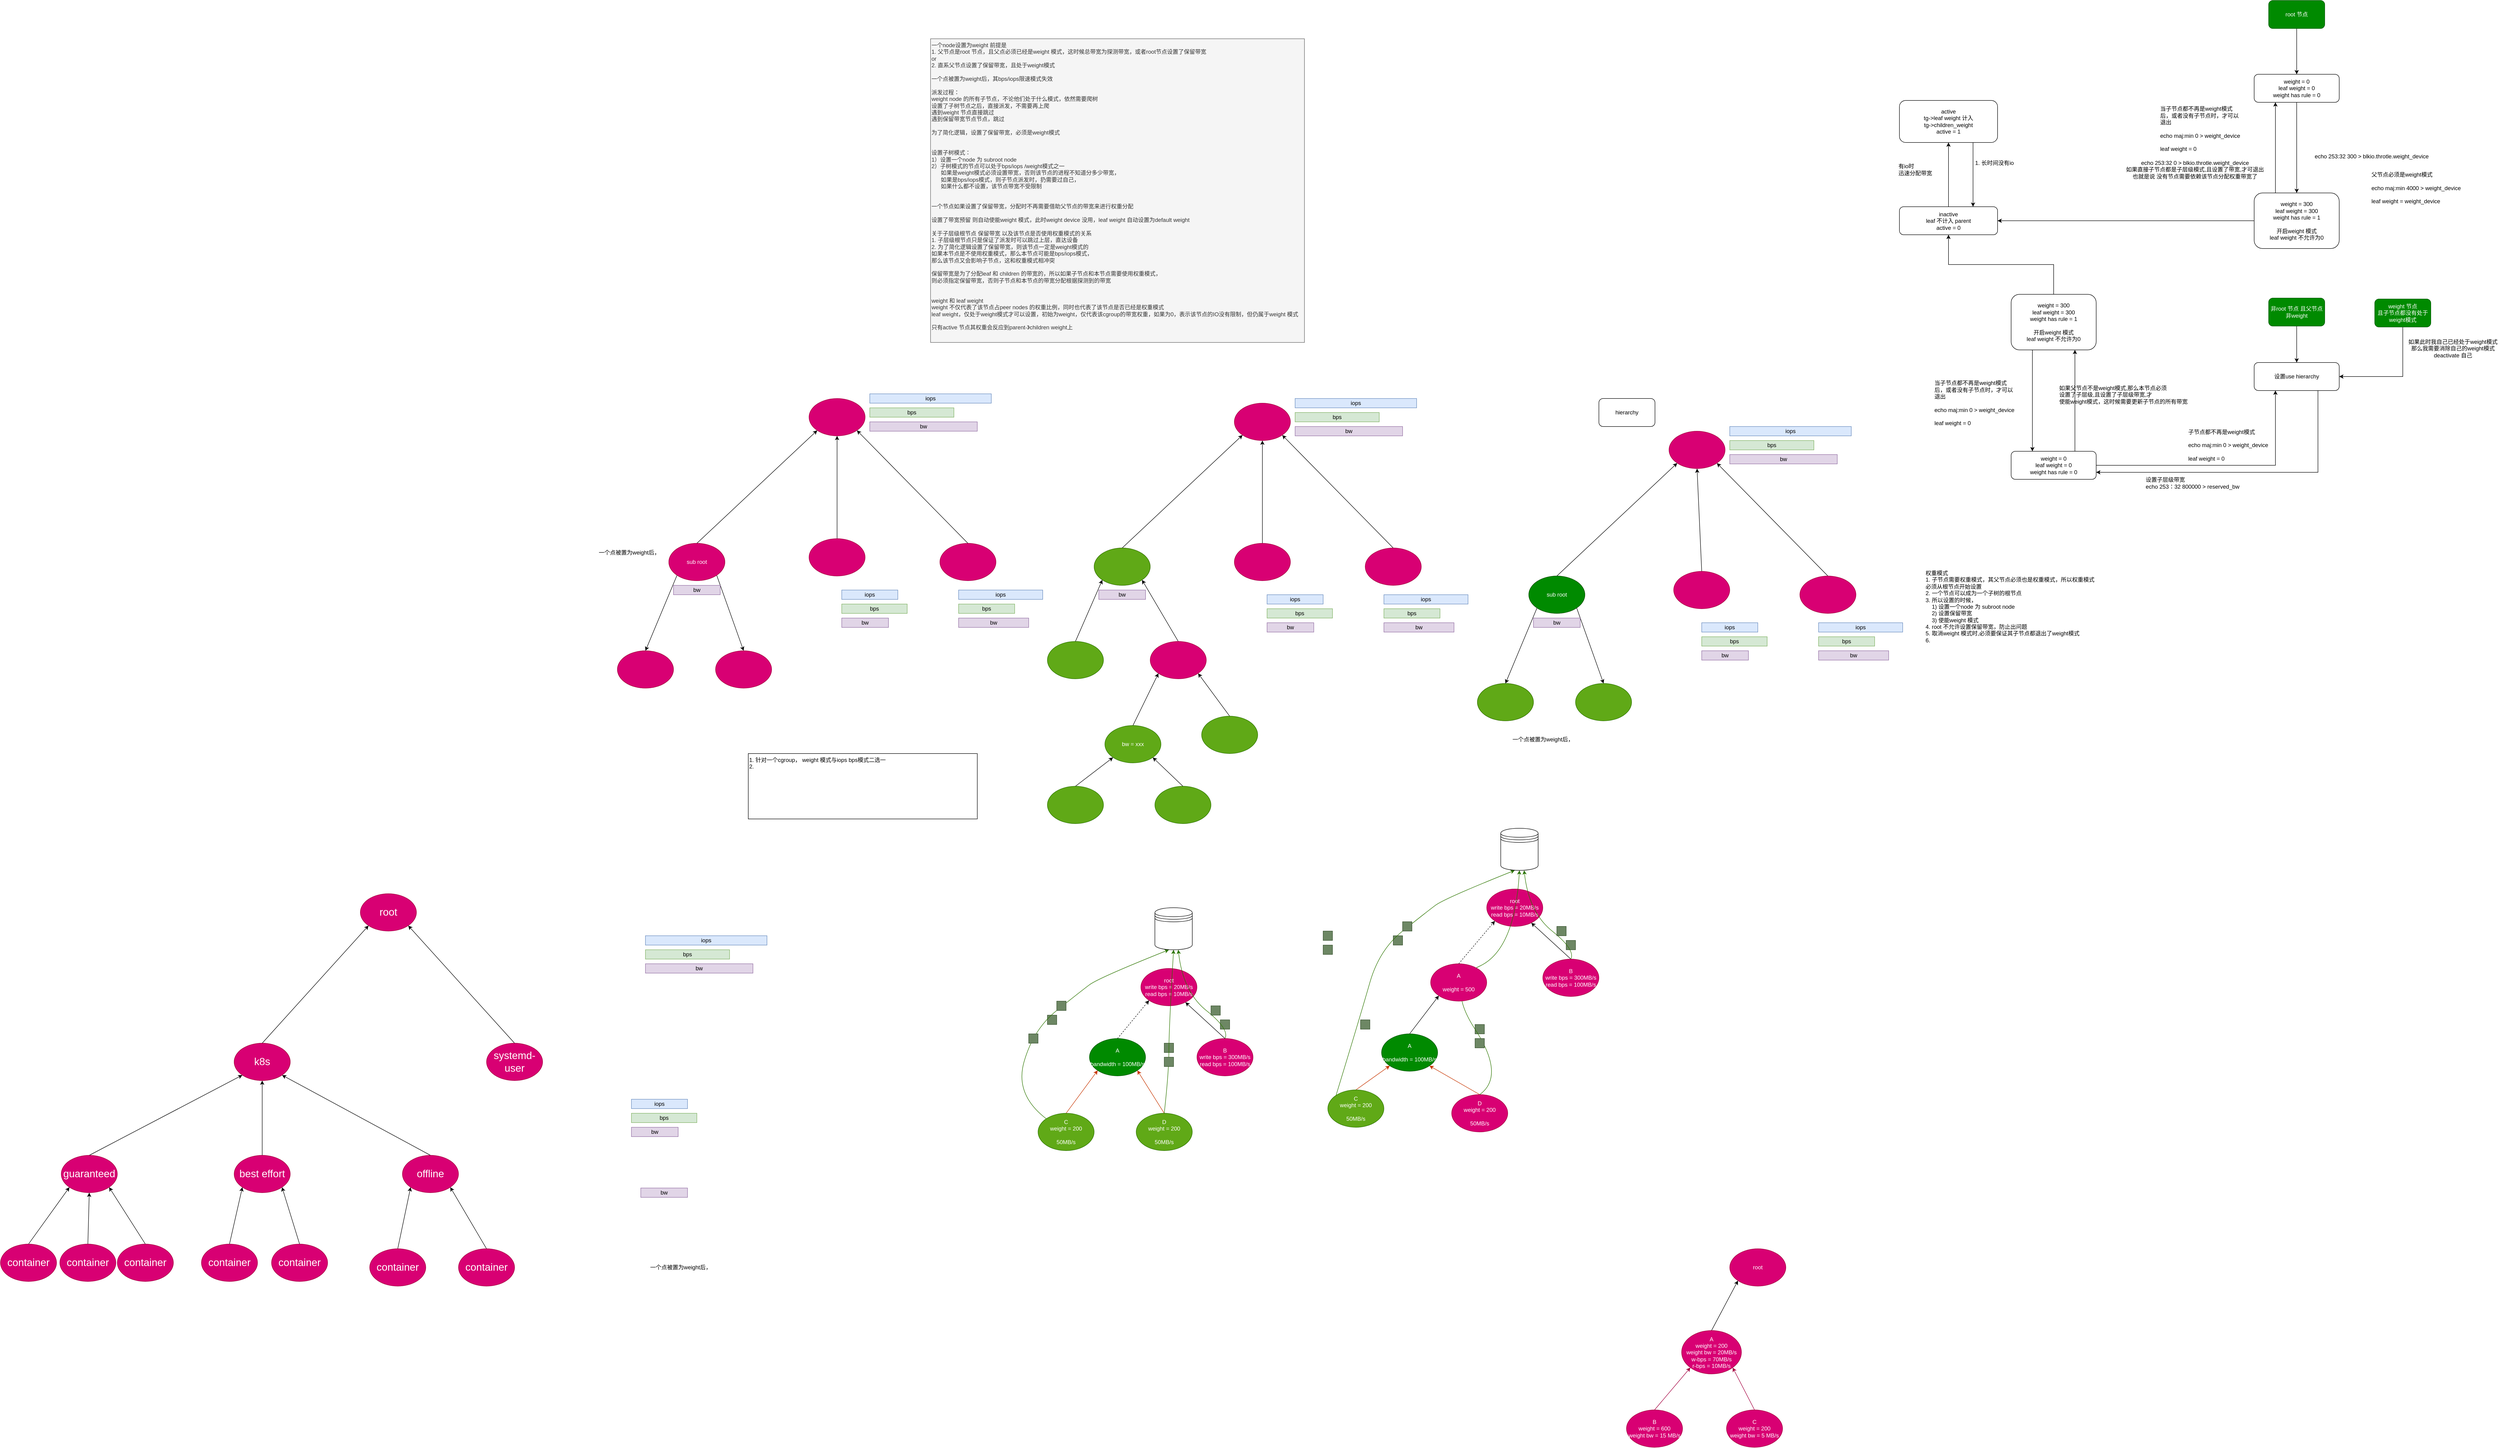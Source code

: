 <mxfile version="14.1.3" type="github">
  <diagram id="-onmPk4miG5qpfCvKEWN" name="Page-1">
    <mxGraphModel dx="4918" dy="1769" grid="0" gridSize="10" guides="1" tooltips="1" connect="1" arrows="1" fold="1" page="0" pageScale="1" pageWidth="827" pageHeight="1169" math="0" shadow="0">
      <root>
        <mxCell id="0" />
        <mxCell id="1" parent="0" />
        <mxCell id="AnmdYsWiVzskDCuWbKyH-101" value="一个node设置为weight 前提是&lt;br&gt;1. 父节点是root 节点，且父点必须已经是weight 模式，这时候总带宽为探测带宽，或者root节点设置了保留带宽&lt;br&gt;or&lt;br&gt;2. 直系父节点设置了保留带宽，且处于weight模式&lt;br&gt;&lt;br&gt;一个点被置为weight后，其bps/iops限速模式失效&lt;br&gt;&lt;br&gt;派发过程：&lt;br&gt;weight node 的所有子节点，不论他们处于什么模式，依然需要爬树&lt;br&gt;设置了子树节点之后，直接派发，不需要再上爬&lt;br&gt;遇到weight 节点直接跳过&lt;br&gt;遇到保留带宽节点节点，跳过&lt;br&gt;&lt;br&gt;为了简化逻辑，设置了保留带宽，必须是weight模式&lt;br&gt;&lt;br&gt;&lt;div&gt;&lt;br&gt;&lt;/div&gt;&lt;div&gt;设置子树模式：&lt;span&gt;&amp;nbsp; &amp;nbsp;&amp;nbsp;&lt;/span&gt;&lt;/div&gt;&lt;div&gt;&lt;span&gt;1）设置一个node 为 subroot node&lt;/span&gt;&lt;/div&gt;&lt;div&gt;&lt;span&gt;2）子树模式的节点可以处于bps/iops /weight模式之一&lt;/span&gt;&lt;/div&gt;&lt;div&gt;&lt;span&gt;&amp;nbsp; &amp;nbsp; &amp;nbsp; 如果是weight模式必须设置带宽，&lt;/span&gt;&lt;span&gt;否则该节点的进程不知道分多少带宽，&lt;/span&gt;&lt;/div&gt;&lt;div&gt;&lt;span&gt;&amp;nbsp; &amp;nbsp; &amp;nbsp; 如果是bps/iops模式，则子节点派发时，扔需要过自己，&lt;/span&gt;&lt;/div&gt;&lt;div&gt;&lt;span&gt;&amp;nbsp; &amp;nbsp; &amp;nbsp; 如果什么都不设置，该节点带宽不受限制&lt;/span&gt;&lt;/div&gt;&lt;div&gt;&lt;br&gt;&lt;/div&gt;&lt;div&gt;&lt;br&gt;&lt;/div&gt;&lt;div&gt;一个节点如果设置了保留带宽，分配时不再需要借助父节点的带宽来进行权重分配&lt;/div&gt;&lt;div&gt;&lt;br&gt;&lt;/div&gt;&lt;div&gt;设置了带宽预留 则自动使能weight 模式，此时weight device 没用，leaf weight 自动设置为default weight&lt;/div&gt;&lt;div&gt;&lt;br&gt;&lt;/div&gt;&lt;div&gt;关于子层级根节点 保留带宽 以及该节点是否使用权重模式的关系&lt;/div&gt;&lt;div&gt;1. 子层级根节点只是保证了派发时可以跳过上层，直达设备&lt;/div&gt;&lt;div&gt;2. 为了简化逻辑设置了保留带宽，则该节点一定是weight模式的&lt;/div&gt;&lt;div&gt;如果本节点是不使用权重模式，那么本节点可能是bps/iops模式，&lt;br&gt;那么该节点又会影响子节点，这和权重模式相冲突&lt;br&gt;&lt;/div&gt;&lt;div&gt;&lt;br&gt;&lt;/div&gt;&lt;div&gt;保留带宽是为了分配leaf 和 children 的带宽的，所以如果子节点和本节点需要使用权重模式，&lt;/div&gt;&lt;div&gt;则必须指定保留带宽，否则子节点和本节点的带宽分配根据探测到的带宽&lt;/div&gt;&lt;div&gt;&lt;br&gt;&lt;/div&gt;&lt;div&gt;&lt;/div&gt;&lt;br&gt;&lt;div&gt;weight 和 leaf weight&lt;/div&gt;&lt;div&gt;weight 不仅代表了该节点占peer nodes 的权重比例，同时也代表了该节点是否已经是权重模式&lt;/div&gt;&lt;div&gt;leaf weight，仅处于weight模式才可以设置，初始为weight，仅代表该cgroup的带宽权重，如果为0，表示该节点的IO没有限制，但仍属于weight 模式&lt;/div&gt;&lt;div&gt;&lt;br&gt;&lt;/div&gt;&lt;div&gt;只有active 节点其权重会反应到parent-》children weight上&lt;/div&gt;&lt;div&gt;&lt;br&gt;&lt;/div&gt;&lt;div&gt;&lt;br&gt;&lt;/div&gt;&lt;div&gt;&lt;br&gt;&lt;/div&gt;" style="text;html=1;align=left;verticalAlign=top;resizable=0;points=[];autosize=1;fillColor=#f5f5f5;strokeColor=#666666;fontColor=#333333;" parent="1" vertex="1">
          <mxGeometry x="-1200" y="-690" width="800" height="650" as="geometry" />
        </mxCell>
        <mxCell id="AnmdYsWiVzskDCuWbKyH-1" value="" style="ellipse;whiteSpace=wrap;html=1;fillColor=#d80073;strokeColor=#A50040;fontColor=#ffffff;" parent="1" vertex="1">
          <mxGeometry x="380" y="150" width="120" height="80" as="geometry" />
        </mxCell>
        <mxCell id="AnmdYsWiVzskDCuWbKyH-46" style="rounded=0;orthogonalLoop=1;jettySize=auto;html=1;exitX=0;exitY=1;exitDx=0;exitDy=0;entryX=0.5;entryY=0;entryDx=0;entryDy=0;" parent="1" source="AnmdYsWiVzskDCuWbKyH-2" target="AnmdYsWiVzskDCuWbKyH-24" edge="1">
          <mxGeometry relative="1" as="geometry" />
        </mxCell>
        <mxCell id="AnmdYsWiVzskDCuWbKyH-47" style="edgeStyle=none;rounded=0;orthogonalLoop=1;jettySize=auto;html=1;exitX=1;exitY=1;exitDx=0;exitDy=0;entryX=0.5;entryY=0;entryDx=0;entryDy=0;" parent="1" source="AnmdYsWiVzskDCuWbKyH-2" target="AnmdYsWiVzskDCuWbKyH-25" edge="1">
          <mxGeometry relative="1" as="geometry" />
        </mxCell>
        <mxCell id="AnmdYsWiVzskDCuWbKyH-50" style="edgeStyle=none;rounded=0;orthogonalLoop=1;jettySize=auto;html=1;exitX=0.5;exitY=0;exitDx=0;exitDy=0;entryX=0;entryY=1;entryDx=0;entryDy=0;" parent="1" source="AnmdYsWiVzskDCuWbKyH-2" target="AnmdYsWiVzskDCuWbKyH-1" edge="1">
          <mxGeometry relative="1" as="geometry" />
        </mxCell>
        <mxCell id="AnmdYsWiVzskDCuWbKyH-2" value="sub root" style="ellipse;whiteSpace=wrap;html=1;fillColor=#f8cecc;strokeColor=#b85450;" parent="1" vertex="1">
          <mxGeometry x="80" y="460" width="120" height="80" as="geometry" />
        </mxCell>
        <mxCell id="AnmdYsWiVzskDCuWbKyH-48" style="edgeStyle=none;rounded=0;orthogonalLoop=1;jettySize=auto;html=1;exitX=0.5;exitY=0;exitDx=0;exitDy=0;entryX=0.5;entryY=1;entryDx=0;entryDy=0;" parent="1" source="AnmdYsWiVzskDCuWbKyH-3" target="AnmdYsWiVzskDCuWbKyH-1" edge="1">
          <mxGeometry relative="1" as="geometry" />
        </mxCell>
        <mxCell id="AnmdYsWiVzskDCuWbKyH-3" value="" style="ellipse;whiteSpace=wrap;html=1;fillColor=#d80073;strokeColor=#A50040;fontColor=#ffffff;" parent="1" vertex="1">
          <mxGeometry x="390" y="450" width="120" height="80" as="geometry" />
        </mxCell>
        <mxCell id="AnmdYsWiVzskDCuWbKyH-49" style="edgeStyle=none;rounded=0;orthogonalLoop=1;jettySize=auto;html=1;exitX=0.5;exitY=0;exitDx=0;exitDy=0;entryX=1;entryY=1;entryDx=0;entryDy=0;" parent="1" source="AnmdYsWiVzskDCuWbKyH-4" target="AnmdYsWiVzskDCuWbKyH-1" edge="1">
          <mxGeometry relative="1" as="geometry" />
        </mxCell>
        <mxCell id="AnmdYsWiVzskDCuWbKyH-4" value="" style="ellipse;whiteSpace=wrap;html=1;fillColor=#d80073;strokeColor=#A50040;fontColor=#ffffff;" parent="1" vertex="1">
          <mxGeometry x="660" y="460" width="120" height="80" as="geometry" />
        </mxCell>
        <mxCell id="AnmdYsWiVzskDCuWbKyH-11" value="bps" style="rounded=0;whiteSpace=wrap;html=1;fillColor=#d5e8d4;strokeColor=#82b366;" parent="1" vertex="1">
          <mxGeometry x="700" y="590" width="120" height="20" as="geometry" />
        </mxCell>
        <mxCell id="AnmdYsWiVzskDCuWbKyH-12" value="bw" style="rounded=0;whiteSpace=wrap;html=1;fillColor=#e1d5e7;strokeColor=#9673a6;" parent="1" vertex="1">
          <mxGeometry x="700" y="620" width="150" height="20" as="geometry" />
        </mxCell>
        <mxCell id="AnmdYsWiVzskDCuWbKyH-13" value="iops" style="rounded=0;whiteSpace=wrap;html=1;fillColor=#dae8fc;strokeColor=#6c8ebf;" parent="1" vertex="1">
          <mxGeometry x="700" y="560" width="180" height="20" as="geometry" />
        </mxCell>
        <mxCell id="AnmdYsWiVzskDCuWbKyH-14" value="bps" style="rounded=0;whiteSpace=wrap;html=1;fillColor=#d5e8d4;strokeColor=#82b366;" parent="1" vertex="1">
          <mxGeometry x="450" y="590" width="140" height="20" as="geometry" />
        </mxCell>
        <mxCell id="AnmdYsWiVzskDCuWbKyH-15" value="bw" style="rounded=0;whiteSpace=wrap;html=1;fillColor=#e1d5e7;strokeColor=#9673a6;" parent="1" vertex="1">
          <mxGeometry x="450" y="620" width="100" height="20" as="geometry" />
        </mxCell>
        <mxCell id="AnmdYsWiVzskDCuWbKyH-16" value="iops" style="rounded=0;whiteSpace=wrap;html=1;fillColor=#dae8fc;strokeColor=#6c8ebf;" parent="1" vertex="1">
          <mxGeometry x="450" y="560" width="120" height="20" as="geometry" />
        </mxCell>
        <mxCell id="AnmdYsWiVzskDCuWbKyH-18" value="bw" style="rounded=0;whiteSpace=wrap;html=1;fillColor=#e1d5e7;strokeColor=#9673a6;" parent="1" vertex="1">
          <mxGeometry x="90" y="550" width="100" height="20" as="geometry" />
        </mxCell>
        <mxCell id="AnmdYsWiVzskDCuWbKyH-20" value="bps" style="rounded=0;whiteSpace=wrap;html=1;fillColor=#d5e8d4;strokeColor=#82b366;" parent="1" vertex="1">
          <mxGeometry x="510" y="170" width="180" height="20" as="geometry" />
        </mxCell>
        <mxCell id="AnmdYsWiVzskDCuWbKyH-21" value="bw" style="rounded=0;whiteSpace=wrap;html=1;fillColor=#e1d5e7;strokeColor=#9673a6;" parent="1" vertex="1">
          <mxGeometry x="510" y="200" width="230" height="20" as="geometry" />
        </mxCell>
        <mxCell id="AnmdYsWiVzskDCuWbKyH-22" value="iops" style="rounded=0;whiteSpace=wrap;html=1;fillColor=#dae8fc;strokeColor=#6c8ebf;" parent="1" vertex="1">
          <mxGeometry x="510" y="140" width="260" height="20" as="geometry" />
        </mxCell>
        <mxCell id="AnmdYsWiVzskDCuWbKyH-23" value="权重模式&lt;br&gt;&lt;div&gt;&lt;span&gt;1. 子节点需要权重模式，其父节点必须也是权重模式，所以权重模式必须从根节点开始设置&lt;/span&gt;&lt;/div&gt;&lt;div&gt;&lt;span&gt;2. 一个节点可以成为一个子树的根节点&lt;/span&gt;&lt;/div&gt;&lt;div&gt;&lt;span&gt;3. 所以设置的时候，&lt;/span&gt;&lt;/div&gt;&lt;div&gt;&lt;span&gt;&amp;nbsp; &amp;nbsp; 1) 设置一个node 为 subroot node&lt;/span&gt;&lt;/div&gt;&lt;div&gt;&lt;span&gt;&amp;nbsp; &amp;nbsp; 2) 设置保留带宽&lt;/span&gt;&lt;/div&gt;&lt;div&gt;&lt;span&gt;&amp;nbsp; &amp;nbsp; 3) 使能weight 模式&lt;/span&gt;&lt;/div&gt;&lt;div&gt;&lt;span&gt;4. root 不允许设置保留带宽，防止出问题&lt;/span&gt;&lt;/div&gt;&lt;div&gt;&lt;span&gt;5. 取消weight 模式时,必须要保证其子节点都退出了weight模式&lt;/span&gt;&lt;/div&gt;&lt;div&gt;&lt;span&gt;6.&amp;nbsp;&lt;/span&gt;&lt;/div&gt;&lt;div&gt;&lt;span&gt;&lt;br&gt;&lt;/span&gt;&lt;/div&gt;&lt;div&gt;&lt;span&gt;&lt;br&gt;&lt;/span&gt;&lt;/div&gt;" style="text;html=1;strokeColor=none;fillColor=none;align=left;verticalAlign=middle;whiteSpace=wrap;rounded=0;" parent="1" vertex="1">
          <mxGeometry x="927" y="435" width="370" height="210" as="geometry" />
        </mxCell>
        <mxCell id="AnmdYsWiVzskDCuWbKyH-24" value="" style="ellipse;whiteSpace=wrap;html=1;fillColor=#f8cecc;strokeColor=#b85450;" parent="1" vertex="1">
          <mxGeometry x="-30" y="690" width="120" height="80" as="geometry" />
        </mxCell>
        <mxCell id="AnmdYsWiVzskDCuWbKyH-25" value="" style="ellipse;whiteSpace=wrap;html=1;fillColor=#60a917;strokeColor=#2D7600;fontColor=#ffffff;" parent="1" vertex="1">
          <mxGeometry x="180" y="690" width="120" height="80" as="geometry" />
        </mxCell>
        <mxCell id="AnmdYsWiVzskDCuWbKyH-199" style="edgeStyle=orthogonalEdgeStyle;rounded=0;orthogonalLoop=1;jettySize=auto;html=1;exitX=0.5;exitY=0;exitDx=0;exitDy=0;entryX=0.5;entryY=1;entryDx=0;entryDy=0;" parent="1" source="o1xSYXf2Fu4XBd-apcTh-5" target="CpN3WM_drRf_8xtwejHY-13" edge="1">
          <mxGeometry relative="1" as="geometry">
            <mxPoint x="1545" y="47" as="targetPoint" />
          </mxGeometry>
        </mxCell>
        <mxCell id="CpN3WM_drRf_8xtwejHY-27" style="edgeStyle=orthogonalEdgeStyle;rounded=0;orthogonalLoop=1;jettySize=auto;html=1;exitX=0.25;exitY=1;exitDx=0;exitDy=0;entryX=0.25;entryY=0;entryDx=0;entryDy=0;" parent="1" source="o1xSYXf2Fu4XBd-apcTh-5" target="o1xSYXf2Fu4XBd-apcTh-6" edge="1">
          <mxGeometry relative="1" as="geometry">
            <mxPoint x="1163" y="-27.0" as="sourcePoint" />
            <mxPoint x="1163" y="193.0" as="targetPoint" />
          </mxGeometry>
        </mxCell>
        <mxCell id="AnmdYsWiVzskDCuWbKyH-187" style="edgeStyle=orthogonalEdgeStyle;rounded=0;orthogonalLoop=1;jettySize=auto;html=1;exitX=0.75;exitY=1;exitDx=0;exitDy=0;entryX=1;entryY=0.75;entryDx=0;entryDy=0;" parent="1" source="CpN3WM_drRf_8xtwejHY-28" target="o1xSYXf2Fu4XBd-apcTh-6" edge="1">
          <mxGeometry relative="1" as="geometry">
            <mxPoint x="1699.5" y="-27" as="sourcePoint" />
            <mxPoint x="1253" y="238.0" as="targetPoint" />
          </mxGeometry>
        </mxCell>
        <mxCell id="AnmdYsWiVzskDCuWbKyH-37" value="子节点都不再是weight模式&lt;br&gt;&lt;span&gt;&lt;br&gt;echo maj:min 0 &amp;gt; weight_device&lt;br&gt;&lt;/span&gt;&lt;span style=&quot;text-align: center&quot;&gt;&lt;br&gt;leaf weight = 0&lt;/span&gt;&lt;span&gt;&lt;br&gt;&lt;/span&gt;" style="text;html=1;strokeColor=none;fillColor=none;align=left;verticalAlign=middle;whiteSpace=wrap;rounded=0;" parent="1" vertex="1">
          <mxGeometry x="1489" y="135" width="180" height="90" as="geometry" />
        </mxCell>
        <mxCell id="AnmdYsWiVzskDCuWbKyH-39" value="&lt;br&gt;父节点必须是weight模式&lt;br&gt;&lt;span&gt;&lt;br&gt;echo maj:min 4000 &amp;gt; weight_device&lt;br&gt;&lt;/span&gt;&lt;span style=&quot;text-align: center&quot;&gt;&lt;br&gt;leaf weight = weight_device&lt;/span&gt;&lt;span&gt;&lt;br&gt;&lt;/span&gt;" style="text;html=1;strokeColor=none;fillColor=none;align=left;verticalAlign=middle;whiteSpace=wrap;rounded=0;" parent="1" vertex="1">
          <mxGeometry x="1881" y="-423" width="220" height="90" as="geometry" />
        </mxCell>
        <mxCell id="AnmdYsWiVzskDCuWbKyH-186" style="edgeStyle=orthogonalEdgeStyle;rounded=0;orthogonalLoop=1;jettySize=auto;html=1;exitX=1;exitY=0.5;exitDx=0;exitDy=0;entryX=0.25;entryY=1;entryDx=0;entryDy=0;" parent="1" source="o1xSYXf2Fu4XBd-apcTh-6" target="CpN3WM_drRf_8xtwejHY-28" edge="1">
          <mxGeometry relative="1" as="geometry">
            <mxPoint x="1669.5" y="-27" as="targetPoint" />
            <mxPoint x="1253" y="223.0" as="sourcePoint" />
          </mxGeometry>
        </mxCell>
        <mxCell id="AnmdYsWiVzskDCuWbKyH-189" style="edgeStyle=none;rounded=0;orthogonalLoop=1;jettySize=auto;html=1;exitX=0.75;exitY=0;exitDx=0;exitDy=0;entryX=0.75;entryY=1;entryDx=0;entryDy=0;" parent="1" source="o1xSYXf2Fu4XBd-apcTh-6" target="o1xSYXf2Fu4XBd-apcTh-5" edge="1">
          <mxGeometry relative="1" as="geometry">
            <mxPoint x="1223" y="193.0" as="sourcePoint" />
            <mxPoint x="1223" y="-27.0" as="targetPoint" />
          </mxGeometry>
        </mxCell>
        <mxCell id="AnmdYsWiVzskDCuWbKyH-51" value="sub root" style="ellipse;whiteSpace=wrap;html=1;fillColor=#008a00;strokeColor=#005700;fontColor=#ffffff;" parent="1" vertex="1">
          <mxGeometry x="80" y="460" width="120" height="80" as="geometry" />
        </mxCell>
        <mxCell id="AnmdYsWiVzskDCuWbKyH-52" value="" style="ellipse;whiteSpace=wrap;html=1;fillColor=#60a917;strokeColor=#2D7600;fontColor=#ffffff;" parent="1" vertex="1">
          <mxGeometry x="-30" y="690" width="120" height="80" as="geometry" />
        </mxCell>
        <mxCell id="AnmdYsWiVzskDCuWbKyH-53" value="一个点被置为weight后，" style="text;html=1;align=center;verticalAlign=middle;resizable=0;points=[];autosize=1;" parent="1" vertex="1">
          <mxGeometry x="35" y="800" width="150" height="20" as="geometry" />
        </mxCell>
        <mxCell id="AnmdYsWiVzskDCuWbKyH-54" value="" style="ellipse;whiteSpace=wrap;html=1;fillColor=#d80073;strokeColor=#A50040;fontColor=#ffffff;" parent="1" vertex="1">
          <mxGeometry x="-1460" y="80" width="120" height="80" as="geometry" />
        </mxCell>
        <mxCell id="AnmdYsWiVzskDCuWbKyH-55" style="rounded=0;orthogonalLoop=1;jettySize=auto;html=1;exitX=0;exitY=1;exitDx=0;exitDy=0;entryX=0.5;entryY=0;entryDx=0;entryDy=0;" parent="1" source="AnmdYsWiVzskDCuWbKyH-58" target="AnmdYsWiVzskDCuWbKyH-73" edge="1">
          <mxGeometry relative="1" as="geometry" />
        </mxCell>
        <mxCell id="AnmdYsWiVzskDCuWbKyH-56" style="edgeStyle=none;rounded=0;orthogonalLoop=1;jettySize=auto;html=1;exitX=1;exitY=1;exitDx=0;exitDy=0;entryX=0.5;entryY=0;entryDx=0;entryDy=0;" parent="1" source="AnmdYsWiVzskDCuWbKyH-58" target="AnmdYsWiVzskDCuWbKyH-74" edge="1">
          <mxGeometry relative="1" as="geometry" />
        </mxCell>
        <mxCell id="AnmdYsWiVzskDCuWbKyH-57" style="edgeStyle=none;rounded=0;orthogonalLoop=1;jettySize=auto;html=1;exitX=0.5;exitY=0;exitDx=0;exitDy=0;entryX=0;entryY=1;entryDx=0;entryDy=0;" parent="1" source="AnmdYsWiVzskDCuWbKyH-58" target="AnmdYsWiVzskDCuWbKyH-54" edge="1">
          <mxGeometry relative="1" as="geometry" />
        </mxCell>
        <mxCell id="AnmdYsWiVzskDCuWbKyH-58" value="sub root" style="ellipse;whiteSpace=wrap;html=1;fillColor=#f8cecc;strokeColor=#b85450;" parent="1" vertex="1">
          <mxGeometry x="-1760" y="390" width="120" height="80" as="geometry" />
        </mxCell>
        <mxCell id="AnmdYsWiVzskDCuWbKyH-59" style="edgeStyle=none;rounded=0;orthogonalLoop=1;jettySize=auto;html=1;exitX=0.5;exitY=0;exitDx=0;exitDy=0;entryX=0.5;entryY=1;entryDx=0;entryDy=0;" parent="1" source="AnmdYsWiVzskDCuWbKyH-60" target="AnmdYsWiVzskDCuWbKyH-54" edge="1">
          <mxGeometry relative="1" as="geometry" />
        </mxCell>
        <mxCell id="AnmdYsWiVzskDCuWbKyH-60" value="" style="ellipse;whiteSpace=wrap;html=1;fillColor=#d80073;strokeColor=#A50040;fontColor=#ffffff;" parent="1" vertex="1">
          <mxGeometry x="-1460" y="380" width="120" height="80" as="geometry" />
        </mxCell>
        <mxCell id="AnmdYsWiVzskDCuWbKyH-61" style="edgeStyle=none;rounded=0;orthogonalLoop=1;jettySize=auto;html=1;exitX=0.5;exitY=0;exitDx=0;exitDy=0;entryX=1;entryY=1;entryDx=0;entryDy=0;" parent="1" source="AnmdYsWiVzskDCuWbKyH-62" target="AnmdYsWiVzskDCuWbKyH-54" edge="1">
          <mxGeometry relative="1" as="geometry" />
        </mxCell>
        <mxCell id="AnmdYsWiVzskDCuWbKyH-62" value="" style="ellipse;whiteSpace=wrap;html=1;fillColor=#d80073;strokeColor=#A50040;fontColor=#ffffff;" parent="1" vertex="1">
          <mxGeometry x="-1180" y="390" width="120" height="80" as="geometry" />
        </mxCell>
        <mxCell id="AnmdYsWiVzskDCuWbKyH-63" value="bps" style="rounded=0;whiteSpace=wrap;html=1;fillColor=#d5e8d4;strokeColor=#82b366;" parent="1" vertex="1">
          <mxGeometry x="-1140" y="520" width="120" height="20" as="geometry" />
        </mxCell>
        <mxCell id="AnmdYsWiVzskDCuWbKyH-64" value="bw" style="rounded=0;whiteSpace=wrap;html=1;fillColor=#e1d5e7;strokeColor=#9673a6;" parent="1" vertex="1">
          <mxGeometry x="-1140" y="550" width="150" height="20" as="geometry" />
        </mxCell>
        <mxCell id="AnmdYsWiVzskDCuWbKyH-65" value="iops" style="rounded=0;whiteSpace=wrap;html=1;fillColor=#dae8fc;strokeColor=#6c8ebf;" parent="1" vertex="1">
          <mxGeometry x="-1140" y="490" width="180" height="20" as="geometry" />
        </mxCell>
        <mxCell id="AnmdYsWiVzskDCuWbKyH-66" value="bps" style="rounded=0;whiteSpace=wrap;html=1;fillColor=#d5e8d4;strokeColor=#82b366;" parent="1" vertex="1">
          <mxGeometry x="-1390" y="520" width="140" height="20" as="geometry" />
        </mxCell>
        <mxCell id="AnmdYsWiVzskDCuWbKyH-67" value="bw" style="rounded=0;whiteSpace=wrap;html=1;fillColor=#e1d5e7;strokeColor=#9673a6;" parent="1" vertex="1">
          <mxGeometry x="-1390" y="550" width="100" height="20" as="geometry" />
        </mxCell>
        <mxCell id="AnmdYsWiVzskDCuWbKyH-68" value="iops" style="rounded=0;whiteSpace=wrap;html=1;fillColor=#dae8fc;strokeColor=#6c8ebf;" parent="1" vertex="1">
          <mxGeometry x="-1390" y="490" width="120" height="20" as="geometry" />
        </mxCell>
        <mxCell id="AnmdYsWiVzskDCuWbKyH-69" value="bw" style="rounded=0;whiteSpace=wrap;html=1;fillColor=#e1d5e7;strokeColor=#9673a6;" parent="1" vertex="1">
          <mxGeometry x="-1750" y="480" width="100" height="20" as="geometry" />
        </mxCell>
        <mxCell id="AnmdYsWiVzskDCuWbKyH-70" value="bps" style="rounded=0;whiteSpace=wrap;html=1;fillColor=#d5e8d4;strokeColor=#82b366;" parent="1" vertex="1">
          <mxGeometry x="-1330" y="100" width="180" height="20" as="geometry" />
        </mxCell>
        <mxCell id="AnmdYsWiVzskDCuWbKyH-71" value="bw" style="rounded=0;whiteSpace=wrap;html=1;fillColor=#e1d5e7;strokeColor=#9673a6;" parent="1" vertex="1">
          <mxGeometry x="-1330" y="130" width="230" height="20" as="geometry" />
        </mxCell>
        <mxCell id="AnmdYsWiVzskDCuWbKyH-72" value="iops" style="rounded=0;whiteSpace=wrap;html=1;fillColor=#dae8fc;strokeColor=#6c8ebf;" parent="1" vertex="1">
          <mxGeometry x="-1330" y="70" width="260" height="20" as="geometry" />
        </mxCell>
        <mxCell id="AnmdYsWiVzskDCuWbKyH-73" value="" style="ellipse;whiteSpace=wrap;html=1;fillColor=#f8cecc;strokeColor=#b85450;" parent="1" vertex="1">
          <mxGeometry x="-1870" y="620" width="120" height="80" as="geometry" />
        </mxCell>
        <mxCell id="AnmdYsWiVzskDCuWbKyH-74" value="" style="ellipse;whiteSpace=wrap;html=1;fillColor=#d80073;strokeColor=#A50040;fontColor=#ffffff;" parent="1" vertex="1">
          <mxGeometry x="-1660" y="620" width="120" height="80" as="geometry" />
        </mxCell>
        <mxCell id="AnmdYsWiVzskDCuWbKyH-75" value="sub root" style="ellipse;whiteSpace=wrap;html=1;fillColor=#d80073;strokeColor=#A50040;fontColor=#ffffff;" parent="1" vertex="1">
          <mxGeometry x="-1760" y="390" width="120" height="80" as="geometry" />
        </mxCell>
        <mxCell id="AnmdYsWiVzskDCuWbKyH-76" value="" style="ellipse;whiteSpace=wrap;html=1;fillColor=#d80073;strokeColor=#A50040;fontColor=#ffffff;" parent="1" vertex="1">
          <mxGeometry x="-1870" y="620" width="120" height="80" as="geometry" />
        </mxCell>
        <mxCell id="AnmdYsWiVzskDCuWbKyH-77" value="一个点被置为weight后，" style="text;html=1;align=center;verticalAlign=middle;resizable=0;points=[];autosize=1;" parent="1" vertex="1">
          <mxGeometry x="-1920" y="400" width="150" height="20" as="geometry" />
        </mxCell>
        <mxCell id="AnmdYsWiVzskDCuWbKyH-78" value="" style="ellipse;whiteSpace=wrap;html=1;fillColor=#d80073;strokeColor=#A50040;fontColor=#ffffff;" parent="1" vertex="1">
          <mxGeometry x="-550" y="90" width="120" height="80" as="geometry" />
        </mxCell>
        <mxCell id="AnmdYsWiVzskDCuWbKyH-81" style="edgeStyle=none;rounded=0;orthogonalLoop=1;jettySize=auto;html=1;exitX=0.5;exitY=0;exitDx=0;exitDy=0;entryX=0;entryY=1;entryDx=0;entryDy=0;" parent="1" source="AnmdYsWiVzskDCuWbKyH-82" target="AnmdYsWiVzskDCuWbKyH-78" edge="1">
          <mxGeometry relative="1" as="geometry" />
        </mxCell>
        <mxCell id="AnmdYsWiVzskDCuWbKyH-82" value="sub root" style="ellipse;whiteSpace=wrap;html=1;fillColor=#f8cecc;strokeColor=#b85450;" parent="1" vertex="1">
          <mxGeometry x="-850" y="400" width="120" height="80" as="geometry" />
        </mxCell>
        <mxCell id="AnmdYsWiVzskDCuWbKyH-83" style="edgeStyle=none;rounded=0;orthogonalLoop=1;jettySize=auto;html=1;exitX=0.5;exitY=0;exitDx=0;exitDy=0;entryX=0.5;entryY=1;entryDx=0;entryDy=0;" parent="1" source="AnmdYsWiVzskDCuWbKyH-84" target="AnmdYsWiVzskDCuWbKyH-78" edge="1">
          <mxGeometry relative="1" as="geometry" />
        </mxCell>
        <mxCell id="AnmdYsWiVzskDCuWbKyH-84" value="" style="ellipse;whiteSpace=wrap;html=1;fillColor=#d80073;strokeColor=#A50040;fontColor=#ffffff;" parent="1" vertex="1">
          <mxGeometry x="-550" y="390" width="120" height="80" as="geometry" />
        </mxCell>
        <mxCell id="AnmdYsWiVzskDCuWbKyH-85" style="edgeStyle=none;rounded=0;orthogonalLoop=1;jettySize=auto;html=1;exitX=0.5;exitY=0;exitDx=0;exitDy=0;entryX=1;entryY=1;entryDx=0;entryDy=0;" parent="1" source="AnmdYsWiVzskDCuWbKyH-86" target="AnmdYsWiVzskDCuWbKyH-78" edge="1">
          <mxGeometry relative="1" as="geometry" />
        </mxCell>
        <mxCell id="AnmdYsWiVzskDCuWbKyH-86" value="" style="ellipse;whiteSpace=wrap;html=1;fillColor=#d80073;strokeColor=#A50040;fontColor=#ffffff;" parent="1" vertex="1">
          <mxGeometry x="-270" y="400" width="120" height="80" as="geometry" />
        </mxCell>
        <mxCell id="AnmdYsWiVzskDCuWbKyH-87" value="bps" style="rounded=0;whiteSpace=wrap;html=1;fillColor=#d5e8d4;strokeColor=#82b366;" parent="1" vertex="1">
          <mxGeometry x="-230" y="530" width="120" height="20" as="geometry" />
        </mxCell>
        <mxCell id="AnmdYsWiVzskDCuWbKyH-88" value="bw" style="rounded=0;whiteSpace=wrap;html=1;fillColor=#e1d5e7;strokeColor=#9673a6;" parent="1" vertex="1">
          <mxGeometry x="-230" y="560" width="150" height="20" as="geometry" />
        </mxCell>
        <mxCell id="AnmdYsWiVzskDCuWbKyH-89" value="iops" style="rounded=0;whiteSpace=wrap;html=1;fillColor=#dae8fc;strokeColor=#6c8ebf;" parent="1" vertex="1">
          <mxGeometry x="-230" y="500" width="180" height="20" as="geometry" />
        </mxCell>
        <mxCell id="AnmdYsWiVzskDCuWbKyH-90" value="bps" style="rounded=0;whiteSpace=wrap;html=1;fillColor=#d5e8d4;strokeColor=#82b366;" parent="1" vertex="1">
          <mxGeometry x="-480" y="530" width="140" height="20" as="geometry" />
        </mxCell>
        <mxCell id="AnmdYsWiVzskDCuWbKyH-91" value="bw" style="rounded=0;whiteSpace=wrap;html=1;fillColor=#e1d5e7;strokeColor=#9673a6;" parent="1" vertex="1">
          <mxGeometry x="-480" y="560" width="100" height="20" as="geometry" />
        </mxCell>
        <mxCell id="AnmdYsWiVzskDCuWbKyH-92" value="iops" style="rounded=0;whiteSpace=wrap;html=1;fillColor=#dae8fc;strokeColor=#6c8ebf;" parent="1" vertex="1">
          <mxGeometry x="-480" y="500" width="120" height="20" as="geometry" />
        </mxCell>
        <mxCell id="AnmdYsWiVzskDCuWbKyH-93" value="bw" style="rounded=0;whiteSpace=wrap;html=1;fillColor=#e1d5e7;strokeColor=#9673a6;" parent="1" vertex="1">
          <mxGeometry x="-840" y="490" width="100" height="20" as="geometry" />
        </mxCell>
        <mxCell id="AnmdYsWiVzskDCuWbKyH-94" value="bps" style="rounded=0;whiteSpace=wrap;html=1;fillColor=#d5e8d4;strokeColor=#82b366;" parent="1" vertex="1">
          <mxGeometry x="-420" y="110" width="180" height="20" as="geometry" />
        </mxCell>
        <mxCell id="AnmdYsWiVzskDCuWbKyH-95" value="bw" style="rounded=0;whiteSpace=wrap;html=1;fillColor=#e1d5e7;strokeColor=#9673a6;" parent="1" vertex="1">
          <mxGeometry x="-420" y="140" width="230" height="20" as="geometry" />
        </mxCell>
        <mxCell id="AnmdYsWiVzskDCuWbKyH-96" value="iops" style="rounded=0;whiteSpace=wrap;html=1;fillColor=#dae8fc;strokeColor=#6c8ebf;" parent="1" vertex="1">
          <mxGeometry x="-420" y="80" width="260" height="20" as="geometry" />
        </mxCell>
        <mxCell id="AnmdYsWiVzskDCuWbKyH-99" value="" style="ellipse;whiteSpace=wrap;html=1;fillColor=#60a917;strokeColor=#2D7600;fontColor=#ffffff;" parent="1" vertex="1">
          <mxGeometry x="-850" y="400" width="120" height="80" as="geometry" />
        </mxCell>
        <mxCell id="AnmdYsWiVzskDCuWbKyH-110" style="edgeStyle=none;rounded=0;orthogonalLoop=1;jettySize=auto;html=1;exitX=0.5;exitY=0;exitDx=0;exitDy=0;entryX=0;entryY=1;entryDx=0;entryDy=0;" parent="1" source="AnmdYsWiVzskDCuWbKyH-107" target="AnmdYsWiVzskDCuWbKyH-99" edge="1">
          <mxGeometry relative="1" as="geometry">
            <mxPoint x="-900" y="630" as="sourcePoint" />
          </mxGeometry>
        </mxCell>
        <mxCell id="AnmdYsWiVzskDCuWbKyH-102" value="1. 针对一个cgroup， weight 模式与iops bps模式二选一&lt;br&gt;2.&amp;nbsp;" style="text;html=1;fillColor=none;align=left;verticalAlign=top;whiteSpace=wrap;rounded=0;strokeColor=#000000;" parent="1" vertex="1">
          <mxGeometry x="-1590" y="840" width="490" height="140" as="geometry" />
        </mxCell>
        <mxCell id="AnmdYsWiVzskDCuWbKyH-107" value="" style="ellipse;whiteSpace=wrap;html=1;fillColor=#60a917;strokeColor=#2D7600;fontColor=#ffffff;" parent="1" vertex="1">
          <mxGeometry x="-950" y="600" width="120" height="80" as="geometry" />
        </mxCell>
        <mxCell id="AnmdYsWiVzskDCuWbKyH-111" value="root&lt;br&gt;write bps = 20MB/s&lt;br&gt;read bps = 10MB/s" style="ellipse;whiteSpace=wrap;html=1;fillColor=#d80073;strokeColor=#A50040;fontColor=#ffffff;" parent="1" vertex="1">
          <mxGeometry x="-750" y="1300" width="120" height="80" as="geometry" />
        </mxCell>
        <mxCell id="AnmdYsWiVzskDCuWbKyH-112" style="edgeStyle=none;rounded=0;orthogonalLoop=1;jettySize=auto;html=1;exitX=0.5;exitY=0;exitDx=0;exitDy=0;entryX=0;entryY=1;entryDx=0;entryDy=0;dashed=1;" parent="1" source="AnmdYsWiVzskDCuWbKyH-113" target="AnmdYsWiVzskDCuWbKyH-111" edge="1">
          <mxGeometry relative="1" as="geometry" />
        </mxCell>
        <mxCell id="AnmdYsWiVzskDCuWbKyH-113" value="A&lt;br&gt;&lt;br&gt;bandwidth = 100MB/s" style="ellipse;whiteSpace=wrap;html=1;fillColor=#008a00;strokeColor=#005700;fontColor=#ffffff;" parent="1" vertex="1">
          <mxGeometry x="-860" y="1450" width="120" height="80" as="geometry" />
        </mxCell>
        <mxCell id="AnmdYsWiVzskDCuWbKyH-114" style="edgeStyle=none;rounded=0;orthogonalLoop=1;jettySize=auto;html=1;exitX=0.5;exitY=0;exitDx=0;exitDy=0;" parent="1" source="AnmdYsWiVzskDCuWbKyH-115" target="AnmdYsWiVzskDCuWbKyH-111" edge="1">
          <mxGeometry relative="1" as="geometry" />
        </mxCell>
        <mxCell id="AnmdYsWiVzskDCuWbKyH-115" value="B&lt;br&gt;&lt;span&gt;write bps = 300MB/s&lt;/span&gt;&lt;br&gt;&lt;span&gt;read bps = 100MB/s&lt;/span&gt;" style="ellipse;whiteSpace=wrap;html=1;fillColor=#d80073;strokeColor=#A50040;fontColor=#ffffff;" parent="1" vertex="1">
          <mxGeometry x="-630" y="1450" width="120" height="80" as="geometry" />
        </mxCell>
        <mxCell id="AnmdYsWiVzskDCuWbKyH-118" style="edgeStyle=none;rounded=0;orthogonalLoop=1;jettySize=auto;html=1;exitX=0.5;exitY=0;exitDx=0;exitDy=0;entryX=0;entryY=1;entryDx=0;entryDy=0;fillColor=#fa6800;strokeColor=#C73500;" parent="1" source="AnmdYsWiVzskDCuWbKyH-116" target="AnmdYsWiVzskDCuWbKyH-113" edge="1">
          <mxGeometry relative="1" as="geometry" />
        </mxCell>
        <mxCell id="AnmdYsWiVzskDCuWbKyH-116" value="C&lt;br&gt;weight = 200&lt;br&gt;&lt;br&gt;50MB/s" style="ellipse;whiteSpace=wrap;html=1;fillColor=#60a917;strokeColor=#2D7600;fontColor=#ffffff;" parent="1" vertex="1">
          <mxGeometry x="-970" y="1610" width="120" height="80" as="geometry" />
        </mxCell>
        <mxCell id="AnmdYsWiVzskDCuWbKyH-119" style="edgeStyle=none;rounded=0;orthogonalLoop=1;jettySize=auto;html=1;exitX=0.5;exitY=0;exitDx=0;exitDy=0;entryX=1;entryY=1;entryDx=0;entryDy=0;fillColor=#fa6800;strokeColor=#C73500;" parent="1" source="AnmdYsWiVzskDCuWbKyH-120" target="AnmdYsWiVzskDCuWbKyH-113" edge="1">
          <mxGeometry relative="1" as="geometry">
            <mxPoint x="-710.0" y="1610" as="sourcePoint" />
          </mxGeometry>
        </mxCell>
        <mxCell id="AnmdYsWiVzskDCuWbKyH-120" value="D&lt;br&gt;weight = 200&lt;br&gt;&lt;br&gt;50MB/s" style="ellipse;whiteSpace=wrap;html=1;fillColor=#60a917;strokeColor=#2D7600;fontColor=#ffffff;" parent="1" vertex="1">
          <mxGeometry x="-760" y="1610" width="120" height="80" as="geometry" />
        </mxCell>
        <mxCell id="AnmdYsWiVzskDCuWbKyH-121" value="" style="rounded=0;whiteSpace=wrap;html=1;strokeColor=#3A5431;align=left;fillColor=#6d8764;fontColor=#ffffff;" parent="1" vertex="1">
          <mxGeometry x="-700" y="1460" width="20" height="20" as="geometry" />
        </mxCell>
        <mxCell id="AnmdYsWiVzskDCuWbKyH-122" value="" style="rounded=0;whiteSpace=wrap;html=1;strokeColor=#3A5431;align=left;fillColor=#6d8764;fontColor=#ffffff;" parent="1" vertex="1">
          <mxGeometry x="-360" y="1220" width="20" height="20" as="geometry" />
        </mxCell>
        <mxCell id="AnmdYsWiVzskDCuWbKyH-123" value="" style="rounded=0;whiteSpace=wrap;html=1;strokeColor=#3A5431;align=left;fillColor=#6d8764;fontColor=#ffffff;" parent="1" vertex="1">
          <mxGeometry x="-360" y="1250" width="20" height="20" as="geometry" />
        </mxCell>
        <mxCell id="AnmdYsWiVzskDCuWbKyH-124" value="" style="rounded=0;whiteSpace=wrap;html=1;strokeColor=#3A5431;align=left;fillColor=#6d8764;fontColor=#ffffff;" parent="1" vertex="1">
          <mxGeometry x="-580" y="1410" width="20" height="20" as="geometry" />
        </mxCell>
        <mxCell id="AnmdYsWiVzskDCuWbKyH-125" value="" style="rounded=0;whiteSpace=wrap;html=1;strokeColor=#3A5431;align=left;fillColor=#6d8764;fontColor=#ffffff;" parent="1" vertex="1">
          <mxGeometry x="-950" y="1400" width="20" height="20" as="geometry" />
        </mxCell>
        <mxCell id="AnmdYsWiVzskDCuWbKyH-132" value="" style="curved=1;endArrow=classic;html=1;exitX=0;exitY=0;exitDx=0;exitDy=0;fillColor=#60a917;strokeColor=#2D7600;" parent="1" source="AnmdYsWiVzskDCuWbKyH-116" edge="1">
          <mxGeometry width="50" height="50" relative="1" as="geometry">
            <mxPoint x="-1100" y="1490" as="sourcePoint" />
            <mxPoint x="-690" y="1260" as="targetPoint" />
            <Array as="points">
              <mxPoint x="-1020" y="1570" />
              <mxPoint x="-980" y="1430" />
              <mxPoint x="-880" y="1350" />
              <mxPoint x="-840" y="1320" />
            </Array>
          </mxGeometry>
        </mxCell>
        <mxCell id="AnmdYsWiVzskDCuWbKyH-133" value="" style="curved=1;endArrow=classic;html=1;exitX=0.5;exitY=0;exitDx=0;exitDy=0;fillColor=#60a917;strokeColor=#2D7600;" parent="1" source="AnmdYsWiVzskDCuWbKyH-120" edge="1">
          <mxGeometry width="50" height="50" relative="1" as="geometry">
            <mxPoint x="-1240" y="1590" as="sourcePoint" />
            <mxPoint x="-680" y="1260" as="targetPoint" />
            <Array as="points">
              <mxPoint x="-690" y="1520" />
              <mxPoint x="-690" y="1430" />
            </Array>
          </mxGeometry>
        </mxCell>
        <mxCell id="AnmdYsWiVzskDCuWbKyH-135" value="" style="shape=datastore;whiteSpace=wrap;html=1;strokeColor=#000000;align=left;" parent="1" vertex="1">
          <mxGeometry x="-720" y="1170" width="80" height="90" as="geometry" />
        </mxCell>
        <mxCell id="AnmdYsWiVzskDCuWbKyH-136" value="" style="curved=1;endArrow=classic;html=1;exitX=0.5;exitY=0;exitDx=0;exitDy=0;fillColor=#60a917;strokeColor=#2D7600;" parent="1" source="AnmdYsWiVzskDCuWbKyH-115" edge="1">
          <mxGeometry width="50" height="50" relative="1" as="geometry">
            <mxPoint x="-490" y="1430" as="sourcePoint" />
            <mxPoint x="-670" y="1260" as="targetPoint" />
            <Array as="points">
              <mxPoint x="-560" y="1430" />
              <mxPoint x="-660" y="1350" />
            </Array>
          </mxGeometry>
        </mxCell>
        <mxCell id="AnmdYsWiVzskDCuWbKyH-140" value="" style="rounded=0;whiteSpace=wrap;html=1;strokeColor=#3A5431;align=left;fillColor=#6d8764;fontColor=#ffffff;" parent="1" vertex="1">
          <mxGeometry x="-930" y="1370" width="20" height="20" as="geometry" />
        </mxCell>
        <mxCell id="AnmdYsWiVzskDCuWbKyH-141" value="" style="rounded=0;whiteSpace=wrap;html=1;strokeColor=#3A5431;align=left;fillColor=#6d8764;fontColor=#ffffff;" parent="1" vertex="1">
          <mxGeometry x="-990" y="1440" width="20" height="20" as="geometry" />
        </mxCell>
        <mxCell id="AnmdYsWiVzskDCuWbKyH-143" value="" style="rounded=0;whiteSpace=wrap;html=1;strokeColor=#3A5431;align=left;fillColor=#6d8764;fontColor=#ffffff;" parent="1" vertex="1">
          <mxGeometry x="-700" y="1490" width="20" height="20" as="geometry" />
        </mxCell>
        <mxCell id="AnmdYsWiVzskDCuWbKyH-144" value="" style="rounded=0;whiteSpace=wrap;html=1;strokeColor=#3A5431;align=left;fillColor=#6d8764;fontColor=#ffffff;" parent="1" vertex="1">
          <mxGeometry x="-600" y="1380" width="20" height="20" as="geometry" />
        </mxCell>
        <mxCell id="AnmdYsWiVzskDCuWbKyH-146" value="hierarchy" style="rounded=1;whiteSpace=wrap;html=1;align=center;" parent="1" vertex="1">
          <mxGeometry x="230" y="80" width="120" height="60" as="geometry" />
        </mxCell>
        <mxCell id="AnmdYsWiVzskDCuWbKyH-151" style="edgeStyle=none;rounded=0;orthogonalLoop=1;jettySize=auto;html=1;exitX=0.5;exitY=0;exitDx=0;exitDy=0;entryX=1;entryY=1;entryDx=0;entryDy=0;" parent="1" source="AnmdYsWiVzskDCuWbKyH-150" target="AnmdYsWiVzskDCuWbKyH-99" edge="1">
          <mxGeometry relative="1" as="geometry" />
        </mxCell>
        <mxCell id="AnmdYsWiVzskDCuWbKyH-150" value="" style="ellipse;whiteSpace=wrap;html=1;fillColor=#d80073;strokeColor=#A50040;fontColor=#ffffff;" parent="1" vertex="1">
          <mxGeometry x="-730" y="600" width="120" height="80" as="geometry" />
        </mxCell>
        <mxCell id="AnmdYsWiVzskDCuWbKyH-152" value="root&lt;br&gt;write bps = 20MB/s&lt;br&gt;read bps = 10MB/s" style="ellipse;whiteSpace=wrap;html=1;fillColor=#d80073;strokeColor=#A50040;fontColor=#ffffff;" parent="1" vertex="1">
          <mxGeometry x="-10" y="1130" width="120" height="80" as="geometry" />
        </mxCell>
        <mxCell id="AnmdYsWiVzskDCuWbKyH-153" style="edgeStyle=none;rounded=0;orthogonalLoop=1;jettySize=auto;html=1;exitX=0.5;exitY=0;exitDx=0;exitDy=0;entryX=0;entryY=1;entryDx=0;entryDy=0;dashed=1;" parent="1" source="AnmdYsWiVzskDCuWbKyH-172" target="AnmdYsWiVzskDCuWbKyH-152" edge="1">
          <mxGeometry relative="1" as="geometry" />
        </mxCell>
        <mxCell id="AnmdYsWiVzskDCuWbKyH-173" style="edgeStyle=none;rounded=0;orthogonalLoop=1;jettySize=auto;html=1;exitX=0.5;exitY=0;exitDx=0;exitDy=0;entryX=0;entryY=1;entryDx=0;entryDy=0;" parent="1" source="AnmdYsWiVzskDCuWbKyH-154" target="AnmdYsWiVzskDCuWbKyH-172" edge="1">
          <mxGeometry relative="1" as="geometry" />
        </mxCell>
        <mxCell id="AnmdYsWiVzskDCuWbKyH-154" value="A&lt;br&gt;&lt;br&gt;bandwidth = 100MB/s" style="ellipse;whiteSpace=wrap;html=1;fillColor=#008a00;strokeColor=#005700;fontColor=#ffffff;" parent="1" vertex="1">
          <mxGeometry x="-235" y="1440" width="120" height="80" as="geometry" />
        </mxCell>
        <mxCell id="AnmdYsWiVzskDCuWbKyH-155" style="edgeStyle=none;rounded=0;orthogonalLoop=1;jettySize=auto;html=1;exitX=0.5;exitY=0;exitDx=0;exitDy=0;" parent="1" source="AnmdYsWiVzskDCuWbKyH-156" target="AnmdYsWiVzskDCuWbKyH-152" edge="1">
          <mxGeometry relative="1" as="geometry" />
        </mxCell>
        <mxCell id="AnmdYsWiVzskDCuWbKyH-156" value="B&lt;br&gt;&lt;span&gt;write bps = 300MB/s&lt;/span&gt;&lt;br&gt;&lt;span&gt;read bps = 100MB/s&lt;/span&gt;" style="ellipse;whiteSpace=wrap;html=1;fillColor=#d80073;strokeColor=#A50040;fontColor=#ffffff;" parent="1" vertex="1">
          <mxGeometry x="110" y="1280" width="120" height="80" as="geometry" />
        </mxCell>
        <mxCell id="AnmdYsWiVzskDCuWbKyH-157" style="edgeStyle=none;rounded=0;orthogonalLoop=1;jettySize=auto;html=1;exitX=0.5;exitY=0;exitDx=0;exitDy=0;entryX=0;entryY=1;entryDx=0;entryDy=0;fillColor=#fa6800;strokeColor=#C73500;" parent="1" source="AnmdYsWiVzskDCuWbKyH-158" target="AnmdYsWiVzskDCuWbKyH-154" edge="1">
          <mxGeometry relative="1" as="geometry" />
        </mxCell>
        <mxCell id="AnmdYsWiVzskDCuWbKyH-158" value="C&lt;br&gt;weight = 200&lt;br&gt;&lt;br&gt;50MB/s" style="ellipse;whiteSpace=wrap;html=1;fillColor=#60a917;strokeColor=#2D7600;fontColor=#ffffff;" parent="1" vertex="1">
          <mxGeometry x="-350" y="1560" width="120" height="80" as="geometry" />
        </mxCell>
        <mxCell id="AnmdYsWiVzskDCuWbKyH-159" style="edgeStyle=none;rounded=0;orthogonalLoop=1;jettySize=auto;html=1;exitX=0.5;exitY=0;exitDx=0;exitDy=0;entryX=1;entryY=1;entryDx=0;entryDy=0;fillColor=#fa6800;strokeColor=#C73500;" parent="1" source="AnmdYsWiVzskDCuWbKyH-160" target="AnmdYsWiVzskDCuWbKyH-154" edge="1">
          <mxGeometry relative="1" as="geometry">
            <mxPoint x="-35.0" y="1570" as="sourcePoint" />
          </mxGeometry>
        </mxCell>
        <mxCell id="AnmdYsWiVzskDCuWbKyH-160" value="D&lt;br&gt;weight = 200&lt;br&gt;&lt;br&gt;50MB/s" style="ellipse;whiteSpace=wrap;html=1;fillColor=#d80073;strokeColor=#A50040;fontColor=#ffffff;" parent="1" vertex="1">
          <mxGeometry x="-85" y="1570" width="120" height="80" as="geometry" />
        </mxCell>
        <mxCell id="AnmdYsWiVzskDCuWbKyH-161" value="" style="rounded=0;whiteSpace=wrap;html=1;strokeColor=#3A5431;align=left;fillColor=#6d8764;fontColor=#ffffff;" parent="1" vertex="1">
          <mxGeometry x="-35" y="1420" width="20" height="20" as="geometry" />
        </mxCell>
        <mxCell id="AnmdYsWiVzskDCuWbKyH-162" value="" style="rounded=0;whiteSpace=wrap;html=1;strokeColor=#3A5431;align=left;fillColor=#6d8764;fontColor=#ffffff;" parent="1" vertex="1">
          <mxGeometry x="160" y="1240" width="20" height="20" as="geometry" />
        </mxCell>
        <mxCell id="AnmdYsWiVzskDCuWbKyH-163" value="" style="rounded=0;whiteSpace=wrap;html=1;strokeColor=#3A5431;align=left;fillColor=#6d8764;fontColor=#ffffff;" parent="1" vertex="1">
          <mxGeometry x="-210" y="1230" width="20" height="20" as="geometry" />
        </mxCell>
        <mxCell id="AnmdYsWiVzskDCuWbKyH-164" value="" style="curved=1;endArrow=classic;html=1;exitX=0;exitY=0;exitDx=0;exitDy=0;fillColor=#60a917;strokeColor=#2D7600;" parent="1" source="AnmdYsWiVzskDCuWbKyH-158" edge="1">
          <mxGeometry width="50" height="50" relative="1" as="geometry">
            <mxPoint x="-360" y="1320" as="sourcePoint" />
            <mxPoint x="50.0" y="1090" as="targetPoint" />
            <Array as="points">
              <mxPoint x="-280" y="1400" />
              <mxPoint x="-240" y="1260" />
              <mxPoint x="-140" y="1180" />
              <mxPoint x="-100" y="1150" />
            </Array>
          </mxGeometry>
        </mxCell>
        <mxCell id="AnmdYsWiVzskDCuWbKyH-165" value="" style="curved=1;endArrow=classic;html=1;exitX=0.5;exitY=0;exitDx=0;exitDy=0;fillColor=#60a917;strokeColor=#2D7600;" parent="1" source="AnmdYsWiVzskDCuWbKyH-160" edge="1">
          <mxGeometry width="50" height="50" relative="1" as="geometry">
            <mxPoint x="-500" y="1420" as="sourcePoint" />
            <mxPoint x="60.0" y="1090" as="targetPoint" />
            <Array as="points">
              <mxPoint x="30" y="1530" />
              <mxPoint x="-100" y="1330" />
              <mxPoint x="50" y="1260" />
            </Array>
          </mxGeometry>
        </mxCell>
        <mxCell id="AnmdYsWiVzskDCuWbKyH-166" value="" style="shape=datastore;whiteSpace=wrap;html=1;strokeColor=#000000;align=left;" parent="1" vertex="1">
          <mxGeometry x="20" y="1000" width="80" height="90" as="geometry" />
        </mxCell>
        <mxCell id="AnmdYsWiVzskDCuWbKyH-167" value="" style="curved=1;endArrow=classic;html=1;exitX=0.5;exitY=0;exitDx=0;exitDy=0;fillColor=#60a917;strokeColor=#2D7600;" parent="1" source="AnmdYsWiVzskDCuWbKyH-156" edge="1">
          <mxGeometry width="50" height="50" relative="1" as="geometry">
            <mxPoint x="250" y="1260" as="sourcePoint" />
            <mxPoint x="70.0" y="1090" as="targetPoint" />
            <Array as="points">
              <mxPoint x="180" y="1260" />
              <mxPoint x="80" y="1180" />
            </Array>
          </mxGeometry>
        </mxCell>
        <mxCell id="AnmdYsWiVzskDCuWbKyH-168" value="" style="rounded=0;whiteSpace=wrap;html=1;strokeColor=#3A5431;align=left;fillColor=#6d8764;fontColor=#ffffff;" parent="1" vertex="1">
          <mxGeometry x="-190" y="1200" width="20" height="20" as="geometry" />
        </mxCell>
        <mxCell id="AnmdYsWiVzskDCuWbKyH-169" value="" style="rounded=0;whiteSpace=wrap;html=1;strokeColor=#3A5431;align=left;fillColor=#6d8764;fontColor=#ffffff;" parent="1" vertex="1">
          <mxGeometry x="-280" y="1410" width="20" height="20" as="geometry" />
        </mxCell>
        <mxCell id="AnmdYsWiVzskDCuWbKyH-170" value="" style="rounded=0;whiteSpace=wrap;html=1;strokeColor=#3A5431;align=left;fillColor=#6d8764;fontColor=#ffffff;" parent="1" vertex="1">
          <mxGeometry x="-35" y="1450" width="20" height="20" as="geometry" />
        </mxCell>
        <mxCell id="AnmdYsWiVzskDCuWbKyH-171" value="" style="rounded=0;whiteSpace=wrap;html=1;strokeColor=#3A5431;align=left;fillColor=#6d8764;fontColor=#ffffff;" parent="1" vertex="1">
          <mxGeometry x="140" y="1210" width="20" height="20" as="geometry" />
        </mxCell>
        <mxCell id="AnmdYsWiVzskDCuWbKyH-172" value="A&lt;br&gt;&lt;br&gt;weight = 500" style="ellipse;whiteSpace=wrap;html=1;fillColor=#d80073;strokeColor=#A50040;fontColor=#ffffff;" parent="1" vertex="1">
          <mxGeometry x="-130" y="1290" width="120" height="80" as="geometry" />
        </mxCell>
        <mxCell id="AnmdYsWiVzskDCuWbKyH-180" style="edgeStyle=none;rounded=0;orthogonalLoop=1;jettySize=auto;html=1;exitX=0.5;exitY=0;exitDx=0;exitDy=0;entryX=0;entryY=1;entryDx=0;entryDy=0;" parent="1" source="AnmdYsWiVzskDCuWbKyH-175" target="AnmdYsWiVzskDCuWbKyH-150" edge="1">
          <mxGeometry relative="1" as="geometry" />
        </mxCell>
        <mxCell id="AnmdYsWiVzskDCuWbKyH-175" value="bw = xxx" style="ellipse;whiteSpace=wrap;html=1;fillColor=#60a917;strokeColor=#2D7600;fontColor=#ffffff;" parent="1" vertex="1">
          <mxGeometry x="-827" y="780" width="120" height="80" as="geometry" />
        </mxCell>
        <mxCell id="AnmdYsWiVzskDCuWbKyH-178" style="edgeStyle=none;rounded=0;orthogonalLoop=1;jettySize=auto;html=1;exitX=0.5;exitY=0;exitDx=0;exitDy=0;entryX=0;entryY=1;entryDx=0;entryDy=0;" parent="1" source="AnmdYsWiVzskDCuWbKyH-176" target="AnmdYsWiVzskDCuWbKyH-175" edge="1">
          <mxGeometry relative="1" as="geometry" />
        </mxCell>
        <mxCell id="vHu5UahN4JF6Nb9wYNfc-3" style="rounded=0;orthogonalLoop=1;jettySize=auto;html=1;exitX=0.5;exitY=0;exitDx=0;exitDy=0;entryX=1;entryY=1;entryDx=0;entryDy=0;" parent="1" source="vHu5UahN4JF6Nb9wYNfc-2" target="AnmdYsWiVzskDCuWbKyH-150" edge="1">
          <mxGeometry relative="1" as="geometry" />
        </mxCell>
        <mxCell id="AnmdYsWiVzskDCuWbKyH-176" value="" style="ellipse;whiteSpace=wrap;html=1;fillColor=#60a917;strokeColor=#2D7600;fontColor=#ffffff;" parent="1" vertex="1">
          <mxGeometry x="-950" y="910" width="120" height="80" as="geometry" />
        </mxCell>
        <mxCell id="vHu5UahN4JF6Nb9wYNfc-2" value="" style="ellipse;whiteSpace=wrap;html=1;fillColor=#60a917;strokeColor=#2D7600;fontColor=#ffffff;" parent="1" vertex="1">
          <mxGeometry x="-620" y="760" width="120" height="80" as="geometry" />
        </mxCell>
        <mxCell id="AnmdYsWiVzskDCuWbKyH-179" style="edgeStyle=none;rounded=0;orthogonalLoop=1;jettySize=auto;html=1;exitX=0.5;exitY=0;exitDx=0;exitDy=0;entryX=1;entryY=1;entryDx=0;entryDy=0;" parent="1" source="AnmdYsWiVzskDCuWbKyH-177" target="AnmdYsWiVzskDCuWbKyH-175" edge="1">
          <mxGeometry relative="1" as="geometry" />
        </mxCell>
        <mxCell id="AnmdYsWiVzskDCuWbKyH-177" value="" style="ellipse;whiteSpace=wrap;html=1;fillColor=#60a917;strokeColor=#2D7600;fontColor=#ffffff;" parent="1" vertex="1">
          <mxGeometry x="-720" y="910" width="120" height="80" as="geometry" />
        </mxCell>
        <mxCell id="AnmdYsWiVzskDCuWbKyH-188" value="设置子层级带宽&lt;br&gt;echo 253：32 800000 &amp;gt; reserved_bw&lt;br&gt;" style="text;html=1;strokeColor=none;fillColor=none;align=left;verticalAlign=middle;whiteSpace=wrap;rounded=0;" parent="1" vertex="1">
          <mxGeometry x="1398" y="238" width="215" height="45" as="geometry" />
        </mxCell>
        <mxCell id="AnmdYsWiVzskDCuWbKyH-190" value="如果父节点不是weight模式,那么本节点必须&lt;br&gt;设置了子层级,且设置了子层级带宽,才&lt;br&gt;使能weight模式，这时候需要更新子节点的所有带宽" style="text;html=1;align=left;verticalAlign=middle;resizable=0;points=[];autosize=1;" parent="1" vertex="1">
          <mxGeometry x="1213" y="49" width="285" height="46" as="geometry" />
        </mxCell>
        <mxCell id="AnmdYsWiVzskDCuWbKyH-194" value="当子节点都不再是weight模式后，或者没有子节点时，才可以退出&lt;br&gt;&lt;span&gt;&lt;br&gt;echo maj:min 0 &amp;gt; weight_device&lt;br&gt;&lt;/span&gt;&lt;span style=&quot;text-align: center&quot;&gt;&lt;br&gt;leaf weight = 0&lt;/span&gt;&lt;span&gt;&lt;br&gt;&lt;/span&gt;" style="text;html=1;strokeColor=none;fillColor=none;align=left;verticalAlign=middle;whiteSpace=wrap;rounded=0;" parent="1" vertex="1">
          <mxGeometry x="1429" y="-542" width="180" height="90" as="geometry" />
        </mxCell>
        <mxCell id="AnmdYsWiVzskDCuWbKyH-197" value="当子节点都不再是weight模式后，或者没有子节点时，才可以退出&lt;br&gt;&lt;span&gt;&lt;br&gt;echo maj:min 0 &amp;gt; weight_device&lt;br&gt;&lt;/span&gt;&lt;span style=&quot;text-align: center&quot;&gt;&lt;br&gt;leaf weight = 0&lt;/span&gt;&lt;span&gt;&lt;br&gt;&lt;/span&gt;" style="text;html=1;strokeColor=none;fillColor=none;align=left;verticalAlign=middle;whiteSpace=wrap;rounded=0;" parent="1" vertex="1">
          <mxGeometry x="946" y="45" width="180" height="90" as="geometry" />
        </mxCell>
        <mxCell id="AnmdYsWiVzskDCuWbKyH-205" value="root" style="ellipse;whiteSpace=wrap;html=1;fillColor=#d80073;strokeColor=#A50040;fontColor=#ffffff;fontSize=22;" parent="1" vertex="1">
          <mxGeometry x="-2420" y="1140" width="120" height="80" as="geometry" />
        </mxCell>
        <mxCell id="AnmdYsWiVzskDCuWbKyH-208" style="edgeStyle=none;rounded=0;orthogonalLoop=1;jettySize=auto;html=1;exitX=0.5;exitY=0;exitDx=0;exitDy=0;entryX=0;entryY=1;entryDx=0;entryDy=0;fontSize=22;" parent="1" source="AnmdYsWiVzskDCuWbKyH-209" target="AnmdYsWiVzskDCuWbKyH-205" edge="1">
          <mxGeometry relative="1" as="geometry" />
        </mxCell>
        <mxCell id="AnmdYsWiVzskDCuWbKyH-209" value="sub root" style="ellipse;whiteSpace=wrap;html=1;fillColor=#f8cecc;strokeColor=#b85450;fontSize=22;" parent="1" vertex="1">
          <mxGeometry x="-2690" y="1460" width="120" height="80" as="geometry" />
        </mxCell>
        <mxCell id="AnmdYsWiVzskDCuWbKyH-210" style="edgeStyle=none;rounded=0;orthogonalLoop=1;jettySize=auto;html=1;exitX=0.5;exitY=0;exitDx=0;exitDy=0;entryX=1;entryY=1;entryDx=0;entryDy=0;fontSize=22;" parent="1" source="AnmdYsWiVzskDCuWbKyH-211" target="AnmdYsWiVzskDCuWbKyH-205" edge="1">
          <mxGeometry relative="1" as="geometry" />
        </mxCell>
        <mxCell id="AnmdYsWiVzskDCuWbKyH-211" value="systemd-user" style="ellipse;whiteSpace=wrap;html=1;fillColor=#d80073;strokeColor=#A50040;fontColor=#ffffff;fontSize=22;" parent="1" vertex="1">
          <mxGeometry x="-2150" y="1460" width="120" height="80" as="geometry" />
        </mxCell>
        <mxCell id="AnmdYsWiVzskDCuWbKyH-216" value="bps" style="rounded=0;whiteSpace=wrap;html=1;fillColor=#d5e8d4;strokeColor=#82b366;" parent="1" vertex="1">
          <mxGeometry x="-1840" y="1610" width="140" height="20" as="geometry" />
        </mxCell>
        <mxCell id="AnmdYsWiVzskDCuWbKyH-217" value="bw" style="rounded=0;whiteSpace=wrap;html=1;fillColor=#e1d5e7;strokeColor=#9673a6;" parent="1" vertex="1">
          <mxGeometry x="-1840" y="1640" width="100" height="20" as="geometry" />
        </mxCell>
        <mxCell id="AnmdYsWiVzskDCuWbKyH-218" value="iops" style="rounded=0;whiteSpace=wrap;html=1;fillColor=#dae8fc;strokeColor=#6c8ebf;" parent="1" vertex="1">
          <mxGeometry x="-1840" y="1580" width="120" height="20" as="geometry" />
        </mxCell>
        <mxCell id="AnmdYsWiVzskDCuWbKyH-219" value="bw" style="rounded=0;whiteSpace=wrap;html=1;fillColor=#e1d5e7;strokeColor=#9673a6;" parent="1" vertex="1">
          <mxGeometry x="-1820" y="1770" width="100" height="20" as="geometry" />
        </mxCell>
        <mxCell id="AnmdYsWiVzskDCuWbKyH-220" value="bps" style="rounded=0;whiteSpace=wrap;html=1;fillColor=#d5e8d4;strokeColor=#82b366;" parent="1" vertex="1">
          <mxGeometry x="-1810" y="1260" width="180" height="20" as="geometry" />
        </mxCell>
        <mxCell id="AnmdYsWiVzskDCuWbKyH-221" value="bw" style="rounded=0;whiteSpace=wrap;html=1;fillColor=#e1d5e7;strokeColor=#9673a6;" parent="1" vertex="1">
          <mxGeometry x="-1810" y="1290" width="230" height="20" as="geometry" />
        </mxCell>
        <mxCell id="AnmdYsWiVzskDCuWbKyH-222" value="iops" style="rounded=0;whiteSpace=wrap;html=1;fillColor=#dae8fc;strokeColor=#6c8ebf;" parent="1" vertex="1">
          <mxGeometry x="-1810" y="1230" width="260" height="20" as="geometry" />
        </mxCell>
        <mxCell id="AnmdYsWiVzskDCuWbKyH-239" style="edgeStyle=none;rounded=0;orthogonalLoop=1;jettySize=auto;html=1;exitX=0.5;exitY=0;exitDx=0;exitDy=0;fontSize=22;" parent="1" source="AnmdYsWiVzskDCuWbKyH-224" target="AnmdYsWiVzskDCuWbKyH-225" edge="1">
          <mxGeometry relative="1" as="geometry" />
        </mxCell>
        <mxCell id="AnmdYsWiVzskDCuWbKyH-224" value="best effort" style="ellipse;whiteSpace=wrap;html=1;fillColor=#d80073;strokeColor=#A50040;fontColor=#ffffff;fontSize=22;" parent="1" vertex="1">
          <mxGeometry x="-2690" y="1700" width="120" height="80" as="geometry" />
        </mxCell>
        <mxCell id="AnmdYsWiVzskDCuWbKyH-225" value="k8s" style="ellipse;whiteSpace=wrap;html=1;fillColor=#d80073;strokeColor=#A50040;fontColor=#ffffff;fontSize=22;" parent="1" vertex="1">
          <mxGeometry x="-2690" y="1460" width="120" height="80" as="geometry" />
        </mxCell>
        <mxCell id="AnmdYsWiVzskDCuWbKyH-240" style="edgeStyle=none;rounded=0;orthogonalLoop=1;jettySize=auto;html=1;exitX=0.5;exitY=0;exitDx=0;exitDy=0;entryX=0;entryY=1;entryDx=0;entryDy=0;fontSize=22;" parent="1" source="AnmdYsWiVzskDCuWbKyH-226" target="AnmdYsWiVzskDCuWbKyH-225" edge="1">
          <mxGeometry relative="1" as="geometry" />
        </mxCell>
        <mxCell id="AnmdYsWiVzskDCuWbKyH-226" value="guaranteed" style="ellipse;whiteSpace=wrap;html=1;fillColor=#d80073;strokeColor=#A50040;fontColor=#ffffff;fontSize=22;" parent="1" vertex="1">
          <mxGeometry x="-3060" y="1700" width="120" height="80" as="geometry" />
        </mxCell>
        <mxCell id="AnmdYsWiVzskDCuWbKyH-227" value="一个点被置为weight后，" style="text;html=1;align=center;verticalAlign=middle;resizable=0;points=[];autosize=1;" parent="1" vertex="1">
          <mxGeometry x="-1810" y="1930" width="150" height="20" as="geometry" />
        </mxCell>
        <mxCell id="AnmdYsWiVzskDCuWbKyH-238" style="edgeStyle=none;rounded=0;orthogonalLoop=1;jettySize=auto;html=1;exitX=0.5;exitY=0;exitDx=0;exitDy=0;entryX=1;entryY=1;entryDx=0;entryDy=0;fontSize=22;" parent="1" source="AnmdYsWiVzskDCuWbKyH-228" target="AnmdYsWiVzskDCuWbKyH-225" edge="1">
          <mxGeometry relative="1" as="geometry" />
        </mxCell>
        <mxCell id="AnmdYsWiVzskDCuWbKyH-228" value="offline" style="ellipse;whiteSpace=wrap;html=1;fillColor=#d80073;strokeColor=#A50040;fontColor=#ffffff;fontSize=22;" parent="1" vertex="1">
          <mxGeometry x="-2330" y="1700" width="120" height="80" as="geometry" />
        </mxCell>
        <mxCell id="AnmdYsWiVzskDCuWbKyH-235" style="edgeStyle=none;rounded=0;orthogonalLoop=1;jettySize=auto;html=1;exitX=0.5;exitY=0;exitDx=0;exitDy=0;entryX=0;entryY=1;entryDx=0;entryDy=0;fontSize=22;" parent="1" source="AnmdYsWiVzskDCuWbKyH-230" target="AnmdYsWiVzskDCuWbKyH-226" edge="1">
          <mxGeometry relative="1" as="geometry" />
        </mxCell>
        <mxCell id="AnmdYsWiVzskDCuWbKyH-230" value="container" style="ellipse;whiteSpace=wrap;html=1;fillColor=#d80073;strokeColor=#A50040;fontColor=#ffffff;fontSize=22;" parent="1" vertex="1">
          <mxGeometry x="-3190" y="1890" width="120" height="80" as="geometry" />
        </mxCell>
        <mxCell id="AnmdYsWiVzskDCuWbKyH-236" style="edgeStyle=none;rounded=0;orthogonalLoop=1;jettySize=auto;html=1;exitX=0.5;exitY=0;exitDx=0;exitDy=0;entryX=0.5;entryY=1;entryDx=0;entryDy=0;fontSize=22;" parent="1" source="AnmdYsWiVzskDCuWbKyH-231" target="AnmdYsWiVzskDCuWbKyH-226" edge="1">
          <mxGeometry relative="1" as="geometry" />
        </mxCell>
        <mxCell id="AnmdYsWiVzskDCuWbKyH-231" value="container" style="ellipse;whiteSpace=wrap;html=1;fillColor=#d80073;strokeColor=#A50040;fontColor=#ffffff;fontSize=22;" parent="1" vertex="1">
          <mxGeometry x="-3063" y="1890" width="120" height="80" as="geometry" />
        </mxCell>
        <mxCell id="AnmdYsWiVzskDCuWbKyH-237" style="edgeStyle=none;rounded=0;orthogonalLoop=1;jettySize=auto;html=1;exitX=0.5;exitY=0;exitDx=0;exitDy=0;entryX=1;entryY=1;entryDx=0;entryDy=0;fontSize=22;" parent="1" source="AnmdYsWiVzskDCuWbKyH-233" target="AnmdYsWiVzskDCuWbKyH-226" edge="1">
          <mxGeometry relative="1" as="geometry" />
        </mxCell>
        <mxCell id="AnmdYsWiVzskDCuWbKyH-233" value="container" style="ellipse;whiteSpace=wrap;html=1;fillColor=#d80073;strokeColor=#A50040;fontColor=#ffffff;fontSize=22;" parent="1" vertex="1">
          <mxGeometry x="-2940" y="1890" width="120" height="80" as="geometry" />
        </mxCell>
        <mxCell id="AnmdYsWiVzskDCuWbKyH-234" style="edgeStyle=none;rounded=0;orthogonalLoop=1;jettySize=auto;html=1;exitX=0;exitY=1;exitDx=0;exitDy=0;fontSize=22;" parent="1" source="AnmdYsWiVzskDCuWbKyH-226" target="AnmdYsWiVzskDCuWbKyH-226" edge="1">
          <mxGeometry relative="1" as="geometry" />
        </mxCell>
        <mxCell id="AnmdYsWiVzskDCuWbKyH-244" style="edgeStyle=none;rounded=0;orthogonalLoop=1;jettySize=auto;html=1;exitX=0.5;exitY=0;exitDx=0;exitDy=0;entryX=0;entryY=1;entryDx=0;entryDy=0;fontSize=22;" parent="1" source="AnmdYsWiVzskDCuWbKyH-241" target="AnmdYsWiVzskDCuWbKyH-224" edge="1">
          <mxGeometry relative="1" as="geometry">
            <mxPoint x="-2630" y="1790" as="targetPoint" />
          </mxGeometry>
        </mxCell>
        <mxCell id="AnmdYsWiVzskDCuWbKyH-241" value="container" style="ellipse;whiteSpace=wrap;html=1;fillColor=#d80073;strokeColor=#A50040;fontColor=#ffffff;fontSize=22;" parent="1" vertex="1">
          <mxGeometry x="-2760" y="1890" width="120" height="80" as="geometry" />
        </mxCell>
        <mxCell id="AnmdYsWiVzskDCuWbKyH-245" style="edgeStyle=none;rounded=0;orthogonalLoop=1;jettySize=auto;html=1;exitX=0.5;exitY=0;exitDx=0;exitDy=0;entryX=1;entryY=1;entryDx=0;entryDy=0;fontSize=22;" parent="1" source="AnmdYsWiVzskDCuWbKyH-242" target="AnmdYsWiVzskDCuWbKyH-224" edge="1">
          <mxGeometry relative="1" as="geometry" />
        </mxCell>
        <mxCell id="AnmdYsWiVzskDCuWbKyH-242" value="container" style="ellipse;whiteSpace=wrap;html=1;fillColor=#d80073;strokeColor=#A50040;fontColor=#ffffff;fontSize=22;" parent="1" vertex="1">
          <mxGeometry x="-2610" y="1890" width="120" height="80" as="geometry" />
        </mxCell>
        <mxCell id="AnmdYsWiVzskDCuWbKyH-248" style="edgeStyle=none;rounded=0;orthogonalLoop=1;jettySize=auto;html=1;exitX=0.5;exitY=0;exitDx=0;exitDy=0;entryX=0;entryY=1;entryDx=0;entryDy=0;fontSize=22;" parent="1" source="AnmdYsWiVzskDCuWbKyH-246" target="AnmdYsWiVzskDCuWbKyH-228" edge="1">
          <mxGeometry relative="1" as="geometry" />
        </mxCell>
        <mxCell id="AnmdYsWiVzskDCuWbKyH-246" value="container" style="ellipse;whiteSpace=wrap;html=1;fillColor=#d80073;strokeColor=#A50040;fontColor=#ffffff;fontSize=22;" parent="1" vertex="1">
          <mxGeometry x="-2400" y="1900" width="120" height="80" as="geometry" />
        </mxCell>
        <mxCell id="AnmdYsWiVzskDCuWbKyH-249" style="edgeStyle=none;rounded=0;orthogonalLoop=1;jettySize=auto;html=1;exitX=0.5;exitY=0;exitDx=0;exitDy=0;entryX=1;entryY=1;entryDx=0;entryDy=0;fontSize=22;" parent="1" source="AnmdYsWiVzskDCuWbKyH-247" target="AnmdYsWiVzskDCuWbKyH-228" edge="1">
          <mxGeometry relative="1" as="geometry" />
        </mxCell>
        <mxCell id="AnmdYsWiVzskDCuWbKyH-247" value="container" style="ellipse;whiteSpace=wrap;html=1;fillColor=#d80073;strokeColor=#A50040;fontColor=#ffffff;fontSize=22;" parent="1" vertex="1">
          <mxGeometry x="-2210" y="1900" width="120" height="80" as="geometry" />
        </mxCell>
        <mxCell id="CpN3WM_drRf_8xtwejHY-1" value="root" style="ellipse;whiteSpace=wrap;html=1;fillColor=#d80073;strokeColor=#A50040;fontColor=#ffffff;" parent="1" vertex="1">
          <mxGeometry x="510" y="1900" width="120" height="80" as="geometry" />
        </mxCell>
        <mxCell id="CpN3WM_drRf_8xtwejHY-8" style="edgeStyle=none;rounded=0;orthogonalLoop=1;jettySize=auto;html=1;exitX=0.5;exitY=0;exitDx=0;exitDy=0;entryX=0;entryY=1;entryDx=0;entryDy=0;" parent="1" source="CpN3WM_drRf_8xtwejHY-2" target="CpN3WM_drRf_8xtwejHY-1" edge="1">
          <mxGeometry relative="1" as="geometry" />
        </mxCell>
        <mxCell id="CpN3WM_drRf_8xtwejHY-2" value="A&lt;br&gt;weight = 200&lt;br&gt;weight bw = 20MB/s&lt;br&gt;w-bps = 70MB/s&lt;br&gt;r-bps = 10MB/s" style="ellipse;whiteSpace=wrap;html=1;fillColor=#d80073;strokeColor=#A50040;fontColor=#ffffff;" parent="1" vertex="1">
          <mxGeometry x="407" y="2075" width="128" height="93" as="geometry" />
        </mxCell>
        <mxCell id="CpN3WM_drRf_8xtwejHY-6" style="rounded=0;orthogonalLoop=1;jettySize=auto;html=1;exitX=0.5;exitY=0;exitDx=0;exitDy=0;entryX=0;entryY=1;entryDx=0;entryDy=0;fillColor=#d80073;strokeColor=#A50040;" parent="1" source="CpN3WM_drRf_8xtwejHY-4" target="CpN3WM_drRf_8xtwejHY-2" edge="1">
          <mxGeometry relative="1" as="geometry" />
        </mxCell>
        <mxCell id="CpN3WM_drRf_8xtwejHY-4" value="B&lt;br&gt;weight = 600&lt;br&gt;weight bw = 15 MB/s" style="ellipse;whiteSpace=wrap;html=1;fillColor=#d80073;strokeColor=#A50040;fontColor=#ffffff;" parent="1" vertex="1">
          <mxGeometry x="289" y="2245" width="120" height="80" as="geometry" />
        </mxCell>
        <mxCell id="CpN3WM_drRf_8xtwejHY-7" style="edgeStyle=none;rounded=0;orthogonalLoop=1;jettySize=auto;html=1;exitX=0.5;exitY=0;exitDx=0;exitDy=0;entryX=1;entryY=1;entryDx=0;entryDy=0;fillColor=#d80073;strokeColor=#A50040;" parent="1" source="CpN3WM_drRf_8xtwejHY-5" target="CpN3WM_drRf_8xtwejHY-2" edge="1">
          <mxGeometry relative="1" as="geometry" />
        </mxCell>
        <mxCell id="CpN3WM_drRf_8xtwejHY-5" value="C&lt;br&gt;weight = 200&lt;br&gt;weight bw = 5 MB/s" style="ellipse;whiteSpace=wrap;html=1;fillColor=#d80073;strokeColor=#A50040;fontColor=#ffffff;" parent="1" vertex="1">
          <mxGeometry x="503" y="2245" width="120" height="80" as="geometry" />
        </mxCell>
        <mxCell id="CpN3WM_drRf_8xtwejHY-22" style="edgeStyle=none;rounded=0;orthogonalLoop=1;jettySize=auto;html=1;exitX=0.25;exitY=0;exitDx=0;exitDy=0;entryX=0.25;entryY=1;entryDx=0;entryDy=0;" parent="1" source="CpN3WM_drRf_8xtwejHY-10" target="CpN3WM_drRf_8xtwejHY-18" edge="1">
          <mxGeometry relative="1" as="geometry" />
        </mxCell>
        <mxCell id="CpN3WM_drRf_8xtwejHY-10" value="weight = 300&lt;br&gt;leaf weight = 300&lt;br&gt;weight has rule = 1&lt;br&gt;&lt;br&gt;开启weight 模式&lt;br&gt;leaf weight 不允许为0" style="rounded=1;whiteSpace=wrap;html=1;align=center;" parent="1" vertex="1">
          <mxGeometry x="1632" y="-360" width="182" height="119" as="geometry" />
        </mxCell>
        <mxCell id="CpN3WM_drRf_8xtwejHY-12" style="edgeStyle=none;rounded=0;orthogonalLoop=1;jettySize=auto;html=1;exitX=0;exitY=0.5;exitDx=0;exitDy=0;entryX=1;entryY=0.5;entryDx=0;entryDy=0;" parent="1" source="CpN3WM_drRf_8xtwejHY-10" target="CpN3WM_drRf_8xtwejHY-13" edge="1">
          <mxGeometry relative="1" as="geometry">
            <Array as="points" />
            <mxPoint x="1173" y="-284" as="sourcePoint" />
          </mxGeometry>
        </mxCell>
        <mxCell id="CpN3WM_drRf_8xtwejHY-13" value="inactive&lt;br&gt;leaf 不计入 parent&lt;br&gt;active = 0" style="rounded=1;whiteSpace=wrap;html=1;align=center;" parent="1" vertex="1">
          <mxGeometry x="873" y="-330.5" width="210" height="60" as="geometry" />
        </mxCell>
        <mxCell id="CpN3WM_drRf_8xtwejHY-14" value="1. 长时间没有io" style="text;html=1;align=left;verticalAlign=middle;resizable=0;points=[];autosize=1;" parent="1" vertex="1">
          <mxGeometry x="1033" y="-433" width="93" height="18" as="geometry" />
        </mxCell>
        <mxCell id="CpN3WM_drRf_8xtwejHY-21" style="edgeStyle=none;rounded=0;orthogonalLoop=1;jettySize=auto;html=1;exitX=0.75;exitY=1;exitDx=0;exitDy=0;entryX=0.75;entryY=0;entryDx=0;entryDy=0;" parent="1" source="CpN3WM_drRf_8xtwejHY-15" target="CpN3WM_drRf_8xtwejHY-13" edge="1">
          <mxGeometry relative="1" as="geometry" />
        </mxCell>
        <mxCell id="CpN3WM_drRf_8xtwejHY-15" value="active&lt;br&gt;tg-&amp;gt;leaf weight 计入&lt;br&gt;tg-&amp;gt;children_weight&lt;br&gt;active = 1" style="rounded=1;whiteSpace=wrap;html=1;align=center;" parent="1" vertex="1">
          <mxGeometry x="873" y="-558" width="210" height="90" as="geometry" />
        </mxCell>
        <mxCell id="CpN3WM_drRf_8xtwejHY-16" style="edgeStyle=none;rounded=0;orthogonalLoop=1;jettySize=auto;html=1;exitX=0.5;exitY=0;exitDx=0;exitDy=0;entryX=0.5;entryY=1;entryDx=0;entryDy=0;" parent="1" source="CpN3WM_drRf_8xtwejHY-13" target="CpN3WM_drRf_8xtwejHY-15" edge="1">
          <mxGeometry relative="1" as="geometry" />
        </mxCell>
        <mxCell id="CpN3WM_drRf_8xtwejHY-17" value="有io时&lt;br&gt;迅速分配带宽" style="text;html=1;align=left;verticalAlign=middle;resizable=0;points=[];autosize=1;" parent="1" vertex="1">
          <mxGeometry x="869" y="-426" width="82" height="32" as="geometry" />
        </mxCell>
        <mxCell id="CpN3WM_drRf_8xtwejHY-19" style="edgeStyle=none;rounded=0;orthogonalLoop=1;jettySize=auto;html=1;exitX=0.5;exitY=1;exitDx=0;exitDy=0;entryX=0.5;entryY=0;entryDx=0;entryDy=0;" parent="1" source="CpN3WM_drRf_8xtwejHY-18" target="CpN3WM_drRf_8xtwejHY-10" edge="1">
          <mxGeometry relative="1" as="geometry" />
        </mxCell>
        <mxCell id="CpN3WM_drRf_8xtwejHY-18" value="weight = 0&lt;br&gt;leaf weight = 0&lt;br&gt;weight has rule = 0" style="rounded=1;whiteSpace=wrap;html=1;align=center;" parent="1" vertex="1">
          <mxGeometry x="1632" y="-614" width="182" height="60" as="geometry" />
        </mxCell>
        <mxCell id="CpN3WM_drRf_8xtwejHY-20" value="echo 253:32 300 &amp;gt; blkio.throtle.weight_device" style="text;html=1;align=center;verticalAlign=middle;resizable=0;points=[];autosize=1;" parent="1" vertex="1">
          <mxGeometry x="1756" y="-447" width="254" height="18" as="geometry" />
        </mxCell>
        <mxCell id="CpN3WM_drRf_8xtwejHY-23" value="echo 253:32 0 &amp;gt; blkio.throtle.weight_device&lt;br&gt;如果直接子节点都是子层级模式,且设置了带宽,才可退出&lt;br&gt;也就是说 没有节点需要依赖该节点分配权重带宽了" style="text;html=1;align=center;verticalAlign=middle;resizable=0;points=[];autosize=1;" parent="1" vertex="1">
          <mxGeometry x="1352" y="-433" width="305" height="46" as="geometry" />
        </mxCell>
        <mxCell id="CpN3WM_drRf_8xtwejHY-29" style="edgeStyle=orthogonalEdgeStyle;rounded=0;orthogonalLoop=1;jettySize=auto;html=1;exitX=0.5;exitY=1;exitDx=0;exitDy=0;" parent="1" source="CpN3WM_drRf_8xtwejHY-24" target="CpN3WM_drRf_8xtwejHY-28" edge="1">
          <mxGeometry relative="1" as="geometry" />
        </mxCell>
        <mxCell id="CpN3WM_drRf_8xtwejHY-24" value="非root 节点 且父节点非weight" style="rounded=1;whiteSpace=wrap;html=1;align=center;fillColor=#008a00;strokeColor=#005700;fontColor=#ffffff;" parent="1" vertex="1">
          <mxGeometry x="1663" y="-135" width="120" height="60" as="geometry" />
        </mxCell>
        <mxCell id="CpN3WM_drRf_8xtwejHY-26" style="edgeStyle=none;rounded=0;orthogonalLoop=1;jettySize=auto;html=1;exitX=0.5;exitY=1;exitDx=0;exitDy=0;" parent="1" source="CpN3WM_drRf_8xtwejHY-25" target="CpN3WM_drRf_8xtwejHY-18" edge="1">
          <mxGeometry relative="1" as="geometry" />
        </mxCell>
        <mxCell id="CpN3WM_drRf_8xtwejHY-25" value="root 节点" style="rounded=1;whiteSpace=wrap;html=1;align=center;fillColor=#008a00;strokeColor=#005700;fontColor=#ffffff;" parent="1" vertex="1">
          <mxGeometry x="1663" y="-772" width="120" height="60" as="geometry" />
        </mxCell>
        <mxCell id="CpN3WM_drRf_8xtwejHY-28" value="设置use hierarchy" style="rounded=1;whiteSpace=wrap;html=1;align=center;" parent="1" vertex="1">
          <mxGeometry x="1632" y="3" width="182" height="60" as="geometry" />
        </mxCell>
        <mxCell id="o1xSYXf2Fu4XBd-apcTh-1" value="&lt;span style=&quot;text-align: left&quot;&gt;如果此时我自己已经处于weight模式&lt;br&gt;那么我需要消除自己的weight模式&lt;br&gt;deactivate 自己&lt;br&gt;&lt;br&gt;&lt;/span&gt;" style="text;html=1;align=center;verticalAlign=middle;resizable=0;points=[];autosize=1;" vertex="1" parent="1">
          <mxGeometry x="1956" y="-50" width="201" height="60" as="geometry" />
        </mxCell>
        <mxCell id="o1xSYXf2Fu4XBd-apcTh-4" style="edgeStyle=orthogonalEdgeStyle;rounded=0;orthogonalLoop=1;jettySize=auto;html=1;exitX=0.5;exitY=1;exitDx=0;exitDy=0;entryX=1;entryY=0.5;entryDx=0;entryDy=0;" edge="1" parent="1" source="o1xSYXf2Fu4XBd-apcTh-3" target="CpN3WM_drRf_8xtwejHY-28">
          <mxGeometry relative="1" as="geometry" />
        </mxCell>
        <mxCell id="o1xSYXf2Fu4XBd-apcTh-3" value="weight 节点&lt;br&gt;且子节点都没有处于weight模式" style="rounded=1;whiteSpace=wrap;html=1;align=center;fillColor=#008a00;strokeColor=#005700;fontColor=#ffffff;" vertex="1" parent="1">
          <mxGeometry x="1890" y="-133" width="120" height="60" as="geometry" />
        </mxCell>
        <mxCell id="o1xSYXf2Fu4XBd-apcTh-5" value="weight = 300&lt;br&gt;leaf weight = 300&lt;br&gt;weight has rule = 1&lt;br&gt;&lt;br&gt;开启weight 模式&lt;br&gt;leaf weight 不允许为0" style="rounded=1;whiteSpace=wrap;html=1;align=center;" vertex="1" parent="1">
          <mxGeometry x="1112" y="-143" width="182" height="119" as="geometry" />
        </mxCell>
        <mxCell id="o1xSYXf2Fu4XBd-apcTh-6" value="weight = 0&lt;br&gt;leaf weight = 0&lt;br&gt;weight has rule = 0" style="rounded=1;whiteSpace=wrap;html=1;align=center;" vertex="1" parent="1">
          <mxGeometry x="1112" y="193" width="182" height="60" as="geometry" />
        </mxCell>
      </root>
    </mxGraphModel>
  </diagram>
</mxfile>
